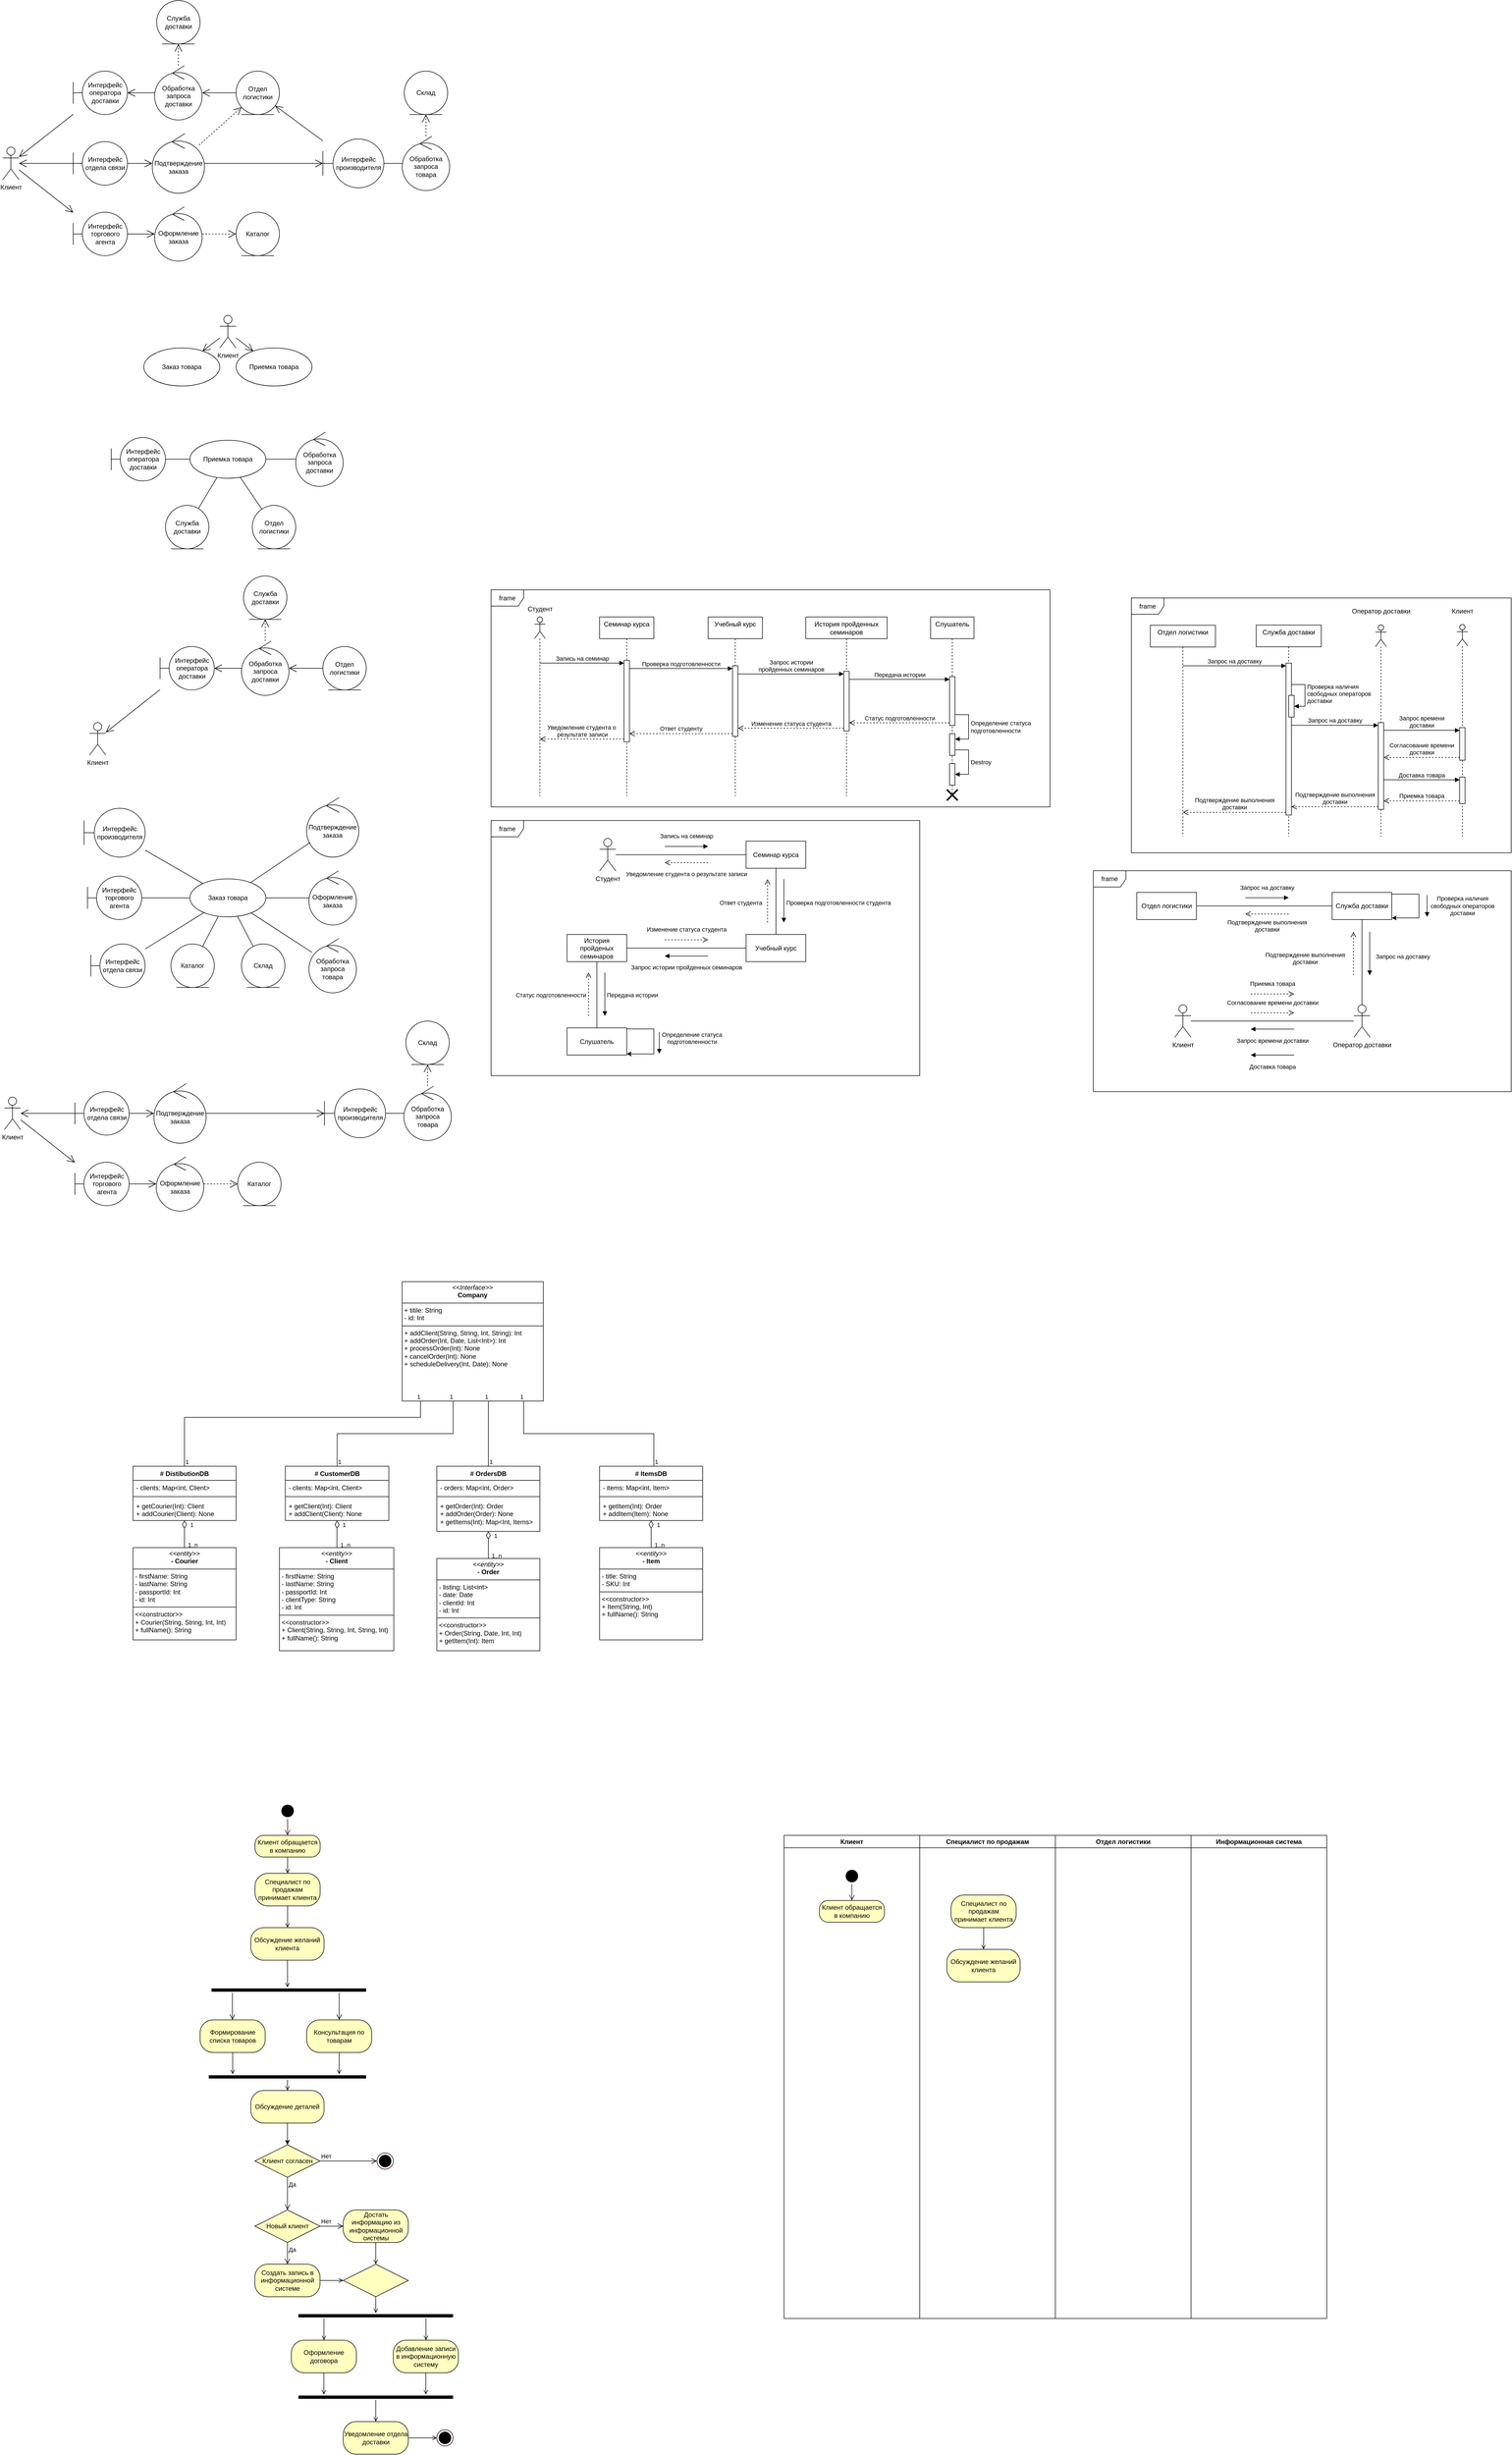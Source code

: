 <mxfile version="24.2.5" type="github">
  <diagram name="Page-1" id="CcjjviD7n0SHSWbUQ4M4">
    <mxGraphModel dx="505" dy="295" grid="1" gridSize="10" guides="1" tooltips="1" connect="1" arrows="1" fold="1" page="1" pageScale="1" pageWidth="850" pageHeight="1100" math="0" shadow="0">
      <root>
        <mxCell id="0" />
        <mxCell id="1" parent="0" />
        <mxCell id="o7Sh_ZkmPcDzMAhBmwNY-1" value="Клиент" style="shape=umlActor;verticalLabelPosition=bottom;verticalAlign=top;html=1;outlineConnect=0;" parent="1" vertex="1">
          <mxGeometry x="10" y="270" width="30" height="60" as="geometry" />
        </mxCell>
        <mxCell id="o7Sh_ZkmPcDzMAhBmwNY-2" value="Интерфейс производителя" style="shape=umlBoundary;whiteSpace=wrap;html=1;" parent="1" vertex="1">
          <mxGeometry x="600" y="255" width="112.5" height="90" as="geometry" />
        </mxCell>
        <mxCell id="o7Sh_ZkmPcDzMAhBmwNY-3" value="Интерфейс торгового агента" style="shape=umlBoundary;whiteSpace=wrap;html=1;" parent="1" vertex="1">
          <mxGeometry x="140" y="390" width="100" height="80" as="geometry" />
        </mxCell>
        <mxCell id="o7Sh_ZkmPcDzMAhBmwNY-4" value="Интерфейс отдела связи" style="shape=umlBoundary;whiteSpace=wrap;html=1;" parent="1" vertex="1">
          <mxGeometry x="140" y="260" width="100" height="80" as="geometry" />
        </mxCell>
        <mxCell id="o7Sh_ZkmPcDzMAhBmwNY-5" value="Интерфейс оператора доставки" style="shape=umlBoundary;whiteSpace=wrap;html=1;" parent="1" vertex="1">
          <mxGeometry x="140" y="130" width="100" height="80" as="geometry" />
        </mxCell>
        <mxCell id="o7Sh_ZkmPcDzMAhBmwNY-6" value="" style="endArrow=open;endFill=1;endSize=12;html=1;rounded=0;" parent="1" source="o7Sh_ZkmPcDzMAhBmwNY-5" target="o7Sh_ZkmPcDzMAhBmwNY-1" edge="1">
          <mxGeometry width="160" relative="1" as="geometry">
            <mxPoint x="300" y="50" as="sourcePoint" />
            <mxPoint x="460" y="50" as="targetPoint" />
          </mxGeometry>
        </mxCell>
        <mxCell id="o7Sh_ZkmPcDzMAhBmwNY-7" value="" style="endArrow=open;endFill=1;endSize=12;html=1;rounded=0;" parent="1" source="o7Sh_ZkmPcDzMAhBmwNY-1" target="o7Sh_ZkmPcDzMAhBmwNY-3" edge="1">
          <mxGeometry width="160" relative="1" as="geometry">
            <mxPoint x="320" y="103" as="sourcePoint" />
            <mxPoint x="420" y="30" as="targetPoint" />
          </mxGeometry>
        </mxCell>
        <mxCell id="o7Sh_ZkmPcDzMAhBmwNY-8" value="" style="endArrow=open;endFill=1;endSize=12;html=1;rounded=0;" parent="1" source="o7Sh_ZkmPcDzMAhBmwNY-4" target="o7Sh_ZkmPcDzMAhBmwNY-1" edge="1">
          <mxGeometry width="160" relative="1" as="geometry">
            <mxPoint x="160" y="236" as="sourcePoint" />
            <mxPoint x="60" y="309" as="targetPoint" />
          </mxGeometry>
        </mxCell>
        <mxCell id="o7Sh_ZkmPcDzMAhBmwNY-9" value="Обработка запроса товара" style="ellipse;shape=umlControl;whiteSpace=wrap;html=1;" parent="1" vertex="1">
          <mxGeometry x="746.25" y="250" width="87.5" height="100" as="geometry" />
        </mxCell>
        <mxCell id="o7Sh_ZkmPcDzMAhBmwNY-13" value="Каталог" style="ellipse;shape=umlEntity;whiteSpace=wrap;html=1;" parent="1" vertex="1">
          <mxGeometry x="440" y="390" width="80" height="80" as="geometry" />
        </mxCell>
        <mxCell id="o7Sh_ZkmPcDzMAhBmwNY-14" value="Склад" style="ellipse;shape=umlEntity;whiteSpace=wrap;html=1;" parent="1" vertex="1">
          <mxGeometry x="750" y="130" width="80" height="80" as="geometry" />
        </mxCell>
        <mxCell id="o7Sh_ZkmPcDzMAhBmwNY-15" value="Отдел логистики" style="ellipse;shape=umlEntity;whiteSpace=wrap;html=1;" parent="1" vertex="1">
          <mxGeometry x="440" y="130" width="80" height="80" as="geometry" />
        </mxCell>
        <mxCell id="o7Sh_ZkmPcDzMAhBmwNY-16" value="Служба доставки" style="ellipse;shape=umlEntity;whiteSpace=wrap;html=1;" parent="1" vertex="1">
          <mxGeometry x="293.75" width="80" height="80" as="geometry" />
        </mxCell>
        <mxCell id="o7Sh_ZkmPcDzMAhBmwNY-18" value="Обработка запроса доставки" style="ellipse;shape=umlControl;whiteSpace=wrap;html=1;" parent="1" vertex="1">
          <mxGeometry x="290" y="120" width="87.5" height="100" as="geometry" />
        </mxCell>
        <mxCell id="o7Sh_ZkmPcDzMAhBmwNY-19" value="Подтверждение заказа" style="ellipse;shape=umlControl;whiteSpace=wrap;html=1;" parent="1" vertex="1">
          <mxGeometry x="285.63" y="245" width="96.25" height="110" as="geometry" />
        </mxCell>
        <mxCell id="o7Sh_ZkmPcDzMAhBmwNY-20" value="Оформление заказа" style="ellipse;shape=umlControl;whiteSpace=wrap;html=1;" parent="1" vertex="1">
          <mxGeometry x="290" y="380" width="87.5" height="100" as="geometry" />
        </mxCell>
        <mxCell id="o7Sh_ZkmPcDzMAhBmwNY-21" value="" style="endArrow=open;endFill=1;endSize=12;html=1;rounded=0;dashed=1;" parent="1" source="o7Sh_ZkmPcDzMAhBmwNY-9" target="o7Sh_ZkmPcDzMAhBmwNY-14" edge="1">
          <mxGeometry width="160" relative="1" as="geometry">
            <mxPoint x="810" y="355" as="sourcePoint" />
            <mxPoint x="710" y="434" as="targetPoint" />
          </mxGeometry>
        </mxCell>
        <mxCell id="o7Sh_ZkmPcDzMAhBmwNY-22" value="" style="endArrow=open;endFill=1;endSize=12;html=1;rounded=0;dashed=1;" parent="1" source="o7Sh_ZkmPcDzMAhBmwNY-18" target="o7Sh_ZkmPcDzMAhBmwNY-16" edge="1">
          <mxGeometry width="160" relative="1" as="geometry">
            <mxPoint x="560" y="39.5" as="sourcePoint" />
            <mxPoint x="610" y="39.5" as="targetPoint" />
          </mxGeometry>
        </mxCell>
        <mxCell id="o7Sh_ZkmPcDzMAhBmwNY-23" value="" style="endArrow=open;endFill=1;endSize=12;html=1;rounded=0;dashed=1;" parent="1" source="o7Sh_ZkmPcDzMAhBmwNY-20" target="o7Sh_ZkmPcDzMAhBmwNY-13" edge="1">
          <mxGeometry width="160" relative="1" as="geometry">
            <mxPoint x="572.5" y="550" as="sourcePoint" />
            <mxPoint x="672.5" y="380" as="targetPoint" />
          </mxGeometry>
        </mxCell>
        <mxCell id="o7Sh_ZkmPcDzMAhBmwNY-24" value="" style="endArrow=open;endFill=1;endSize=12;html=1;rounded=0;dashed=1;" parent="1" source="o7Sh_ZkmPcDzMAhBmwNY-19" target="o7Sh_ZkmPcDzMAhBmwNY-15" edge="1">
          <mxGeometry width="160" relative="1" as="geometry">
            <mxPoint x="430" y="310" as="sourcePoint" />
            <mxPoint x="492" y="310" as="targetPoint" />
          </mxGeometry>
        </mxCell>
        <mxCell id="o7Sh_ZkmPcDzMAhBmwNY-25" value="" style="endArrow=open;endFill=1;endSize=12;html=1;rounded=0;" parent="1" source="o7Sh_ZkmPcDzMAhBmwNY-3" target="o7Sh_ZkmPcDzMAhBmwNY-20" edge="1">
          <mxGeometry width="160" relative="1" as="geometry">
            <mxPoint x="340" y="530" as="sourcePoint" />
            <mxPoint x="240" y="530" as="targetPoint" />
          </mxGeometry>
        </mxCell>
        <mxCell id="o7Sh_ZkmPcDzMAhBmwNY-26" value="" style="endArrow=open;endFill=1;endSize=12;html=1;rounded=0;" parent="1" source="o7Sh_ZkmPcDzMAhBmwNY-4" target="o7Sh_ZkmPcDzMAhBmwNY-19" edge="1">
          <mxGeometry width="160" relative="1" as="geometry">
            <mxPoint x="240" y="355" as="sourcePoint" />
            <mxPoint x="290" y="355" as="targetPoint" />
          </mxGeometry>
        </mxCell>
        <mxCell id="o7Sh_ZkmPcDzMAhBmwNY-27" value="" style="endArrow=open;endFill=1;endSize=12;html=1;rounded=0;" parent="1" source="o7Sh_ZkmPcDzMAhBmwNY-18" target="o7Sh_ZkmPcDzMAhBmwNY-5" edge="1">
          <mxGeometry width="160" relative="1" as="geometry">
            <mxPoint x="167" y="60" as="sourcePoint" />
            <mxPoint x="213" y="60" as="targetPoint" />
          </mxGeometry>
        </mxCell>
        <mxCell id="o7Sh_ZkmPcDzMAhBmwNY-28" value="" style="endArrow=open;endFill=1;endSize=12;html=1;rounded=0;" parent="1" source="o7Sh_ZkmPcDzMAhBmwNY-19" target="o7Sh_ZkmPcDzMAhBmwNY-2" edge="1">
          <mxGeometry width="160" relative="1" as="geometry">
            <mxPoint x="530" y="299.5" as="sourcePoint" />
            <mxPoint x="560" y="300" as="targetPoint" />
          </mxGeometry>
        </mxCell>
        <mxCell id="o7Sh_ZkmPcDzMAhBmwNY-29" value="" style="endArrow=none;endFill=0;endSize=12;html=1;rounded=0;" parent="1" source="o7Sh_ZkmPcDzMAhBmwNY-2" target="o7Sh_ZkmPcDzMAhBmwNY-9" edge="1">
          <mxGeometry width="160" relative="1" as="geometry">
            <mxPoint x="572" y="360" as="sourcePoint" />
            <mxPoint x="750" y="360" as="targetPoint" />
          </mxGeometry>
        </mxCell>
        <mxCell id="o7Sh_ZkmPcDzMAhBmwNY-30" value="" style="endArrow=open;endFill=1;endSize=12;html=1;rounded=0;" parent="1" source="o7Sh_ZkmPcDzMAhBmwNY-2" target="o7Sh_ZkmPcDzMAhBmwNY-15" edge="1">
          <mxGeometry width="160" relative="1" as="geometry">
            <mxPoint x="572.5" y="170" as="sourcePoint" />
            <mxPoint x="626" y="230" as="targetPoint" />
          </mxGeometry>
        </mxCell>
        <mxCell id="o7Sh_ZkmPcDzMAhBmwNY-31" value="" style="endArrow=open;endFill=1;endSize=12;html=1;rounded=0;" parent="1" source="o7Sh_ZkmPcDzMAhBmwNY-15" target="o7Sh_ZkmPcDzMAhBmwNY-18" edge="1">
          <mxGeometry width="160" relative="1" as="geometry">
            <mxPoint x="583" y="180" as="sourcePoint" />
            <mxPoint x="410" y="180" as="targetPoint" />
          </mxGeometry>
        </mxCell>
        <mxCell id="o7Sh_ZkmPcDzMAhBmwNY-34" value="Клиент" style="shape=umlActor;verticalLabelPosition=bottom;verticalAlign=top;html=1;outlineConnect=0;" parent="1" vertex="1">
          <mxGeometry x="410" y="580" width="30" height="60" as="geometry" />
        </mxCell>
        <mxCell id="o7Sh_ZkmPcDzMAhBmwNY-35" value="Приемка товара" style="ellipse;whiteSpace=wrap;html=1;" parent="1" vertex="1">
          <mxGeometry x="440" y="640" width="140" height="70" as="geometry" />
        </mxCell>
        <mxCell id="o7Sh_ZkmPcDzMAhBmwNY-36" value="Заказ товара" style="ellipse;whiteSpace=wrap;html=1;" parent="1" vertex="1">
          <mxGeometry x="270" y="640" width="140" height="70" as="geometry" />
        </mxCell>
        <mxCell id="o7Sh_ZkmPcDzMAhBmwNY-37" value="" style="endArrow=open;endFill=1;endSize=12;html=1;rounded=0;" parent="1" source="o7Sh_ZkmPcDzMAhBmwNY-34" target="o7Sh_ZkmPcDzMAhBmwNY-35" edge="1">
          <mxGeometry width="160" relative="1" as="geometry">
            <mxPoint x="390" y="650" as="sourcePoint" />
            <mxPoint x="665" y="679" as="targetPoint" />
          </mxGeometry>
        </mxCell>
        <mxCell id="o7Sh_ZkmPcDzMAhBmwNY-38" value="" style="endArrow=open;endFill=1;endSize=12;html=1;rounded=0;" parent="1" source="o7Sh_ZkmPcDzMAhBmwNY-34" target="o7Sh_ZkmPcDzMAhBmwNY-36" edge="1">
          <mxGeometry width="160" relative="1" as="geometry">
            <mxPoint x="390" y="630" as="sourcePoint" />
            <mxPoint x="482" y="584" as="targetPoint" />
          </mxGeometry>
        </mxCell>
        <mxCell id="o7Sh_ZkmPcDzMAhBmwNY-39" value="Заказ товара" style="ellipse;whiteSpace=wrap;html=1;" parent="1" vertex="1">
          <mxGeometry x="355" y="1618" width="140" height="70" as="geometry" />
        </mxCell>
        <mxCell id="o7Sh_ZkmPcDzMAhBmwNY-40" value="Приемка товара" style="ellipse;whiteSpace=wrap;html=1;" parent="1" vertex="1">
          <mxGeometry x="355" y="810" width="140" height="70" as="geometry" />
        </mxCell>
        <mxCell id="o7Sh_ZkmPcDzMAhBmwNY-41" value="Интерфейс оператора доставки" style="shape=umlBoundary;whiteSpace=wrap;html=1;" parent="1" vertex="1">
          <mxGeometry x="210" y="805" width="100" height="80" as="geometry" />
        </mxCell>
        <mxCell id="o7Sh_ZkmPcDzMAhBmwNY-42" value="Отдел логистики" style="ellipse;shape=umlEntity;whiteSpace=wrap;html=1;" parent="1" vertex="1">
          <mxGeometry x="470" y="930" width="80" height="80" as="geometry" />
        </mxCell>
        <mxCell id="o7Sh_ZkmPcDzMAhBmwNY-43" value="Служба доставки" style="ellipse;shape=umlEntity;whiteSpace=wrap;html=1;" parent="1" vertex="1">
          <mxGeometry x="310" y="930" width="80" height="80" as="geometry" />
        </mxCell>
        <mxCell id="o7Sh_ZkmPcDzMAhBmwNY-44" value="Обработка запроса доставки" style="ellipse;shape=umlControl;whiteSpace=wrap;html=1;" parent="1" vertex="1">
          <mxGeometry x="550" y="795" width="87.5" height="100" as="geometry" />
        </mxCell>
        <mxCell id="o7Sh_ZkmPcDzMAhBmwNY-45" value="" style="endArrow=none;endFill=0;endSize=12;html=1;rounded=0;" parent="1" source="o7Sh_ZkmPcDzMAhBmwNY-44" target="o7Sh_ZkmPcDzMAhBmwNY-40" edge="1">
          <mxGeometry width="160" relative="1" as="geometry">
            <mxPoint x="630" y="1060" as="sourcePoint" />
            <mxPoint x="776" y="800" as="targetPoint" />
          </mxGeometry>
        </mxCell>
        <mxCell id="o7Sh_ZkmPcDzMAhBmwNY-46" value="" style="endArrow=none;endFill=0;endSize=12;html=1;rounded=0;" parent="1" source="o7Sh_ZkmPcDzMAhBmwNY-41" target="o7Sh_ZkmPcDzMAhBmwNY-40" edge="1">
          <mxGeometry width="160" relative="1" as="geometry">
            <mxPoint x="560" y="855" as="sourcePoint" />
            <mxPoint x="505" y="855" as="targetPoint" />
            <Array as="points" />
          </mxGeometry>
        </mxCell>
        <mxCell id="o7Sh_ZkmPcDzMAhBmwNY-48" value="" style="endArrow=none;endFill=0;endSize=12;html=1;rounded=0;" parent="1" source="o7Sh_ZkmPcDzMAhBmwNY-40" target="o7Sh_ZkmPcDzMAhBmwNY-42" edge="1">
          <mxGeometry width="160" relative="1" as="geometry">
            <mxPoint x="665" y="969.5" as="sourcePoint" />
            <mxPoint x="610" y="969.5" as="targetPoint" />
          </mxGeometry>
        </mxCell>
        <mxCell id="o7Sh_ZkmPcDzMAhBmwNY-49" value="" style="endArrow=none;endFill=0;endSize=12;html=1;rounded=0;" parent="1" source="o7Sh_ZkmPcDzMAhBmwNY-40" target="o7Sh_ZkmPcDzMAhBmwNY-43" edge="1">
          <mxGeometry width="160" relative="1" as="geometry">
            <mxPoint x="400" y="910" as="sourcePoint" />
            <mxPoint x="440" y="969" as="targetPoint" />
          </mxGeometry>
        </mxCell>
        <mxCell id="o7Sh_ZkmPcDzMAhBmwNY-50" value="Интерфейс производителя" style="shape=umlBoundary;whiteSpace=wrap;html=1;" parent="1" vertex="1">
          <mxGeometry x="160" y="1488" width="112.5" height="90" as="geometry" />
        </mxCell>
        <mxCell id="o7Sh_ZkmPcDzMAhBmwNY-51" value="Интерфейс торгового агента" style="shape=umlBoundary;whiteSpace=wrap;html=1;" parent="1" vertex="1">
          <mxGeometry x="166.25" y="1613" width="100" height="80" as="geometry" />
        </mxCell>
        <mxCell id="o7Sh_ZkmPcDzMAhBmwNY-52" value="Интерфейс отдела связи" style="shape=umlBoundary;whiteSpace=wrap;html=1;" parent="1" vertex="1">
          <mxGeometry x="172.5" y="1738" width="100" height="80" as="geometry" />
        </mxCell>
        <mxCell id="o7Sh_ZkmPcDzMAhBmwNY-53" value="Обработка запроса товара" style="ellipse;shape=umlControl;whiteSpace=wrap;html=1;" parent="1" vertex="1">
          <mxGeometry x="574.38" y="1728" width="87.5" height="100" as="geometry" />
        </mxCell>
        <mxCell id="o7Sh_ZkmPcDzMAhBmwNY-54" value="Каталог" style="ellipse;shape=umlEntity;whiteSpace=wrap;html=1;" parent="1" vertex="1">
          <mxGeometry x="320" y="1738" width="80" height="80" as="geometry" />
        </mxCell>
        <mxCell id="o7Sh_ZkmPcDzMAhBmwNY-55" value="Склад" style="ellipse;shape=umlEntity;whiteSpace=wrap;html=1;" parent="1" vertex="1">
          <mxGeometry x="450" y="1738" width="80" height="80" as="geometry" />
        </mxCell>
        <mxCell id="o7Sh_ZkmPcDzMAhBmwNY-56" value="Подтверждение заказа" style="ellipse;shape=umlControl;whiteSpace=wrap;html=1;" parent="1" vertex="1">
          <mxGeometry x="570.01" y="1468" width="96.25" height="110" as="geometry" />
        </mxCell>
        <mxCell id="o7Sh_ZkmPcDzMAhBmwNY-57" value="Оформление заказа" style="ellipse;shape=umlControl;whiteSpace=wrap;html=1;" parent="1" vertex="1">
          <mxGeometry x="574.38" y="1603" width="87.5" height="100" as="geometry" />
        </mxCell>
        <mxCell id="o7Sh_ZkmPcDzMAhBmwNY-58" value="" style="endArrow=none;endFill=0;endSize=12;html=1;rounded=0;" parent="1" source="o7Sh_ZkmPcDzMAhBmwNY-50" target="o7Sh_ZkmPcDzMAhBmwNY-39" edge="1">
          <mxGeometry width="160" relative="1" as="geometry">
            <mxPoint x="450" y="1448" as="sourcePoint" />
            <mxPoint x="416" y="1505" as="targetPoint" />
          </mxGeometry>
        </mxCell>
        <mxCell id="o7Sh_ZkmPcDzMAhBmwNY-59" value="" style="endArrow=none;endFill=0;endSize=12;html=1;rounded=0;" parent="1" source="o7Sh_ZkmPcDzMAhBmwNY-51" target="o7Sh_ZkmPcDzMAhBmwNY-39" edge="1">
          <mxGeometry width="160" relative="1" as="geometry">
            <mxPoint x="260" y="1648" as="sourcePoint" />
            <mxPoint x="366" y="1710" as="targetPoint" />
          </mxGeometry>
        </mxCell>
        <mxCell id="o7Sh_ZkmPcDzMAhBmwNY-60" value="" style="endArrow=none;endFill=0;endSize=12;html=1;rounded=0;" parent="1" source="o7Sh_ZkmPcDzMAhBmwNY-52" target="o7Sh_ZkmPcDzMAhBmwNY-39" edge="1">
          <mxGeometry width="160" relative="1" as="geometry">
            <mxPoint x="284.75" y="1688" as="sourcePoint" />
            <mxPoint x="373.75" y="1688" as="targetPoint" />
          </mxGeometry>
        </mxCell>
        <mxCell id="o7Sh_ZkmPcDzMAhBmwNY-61" value="" style="endArrow=none;endFill=0;endSize=12;html=1;rounded=0;" parent="1" source="o7Sh_ZkmPcDzMAhBmwNY-54" target="o7Sh_ZkmPcDzMAhBmwNY-39" edge="1">
          <mxGeometry width="160" relative="1" as="geometry">
            <mxPoint x="283" y="1757" as="sourcePoint" />
            <mxPoint x="391" y="1690" as="targetPoint" />
          </mxGeometry>
        </mxCell>
        <mxCell id="o7Sh_ZkmPcDzMAhBmwNY-62" value="" style="endArrow=none;endFill=0;endSize=12;html=1;rounded=0;" parent="1" source="o7Sh_ZkmPcDzMAhBmwNY-55" target="o7Sh_ZkmPcDzMAhBmwNY-39" edge="1">
          <mxGeometry width="160" relative="1" as="geometry">
            <mxPoint x="388" y="1752" as="sourcePoint" />
            <mxPoint x="417" y="1697" as="targetPoint" />
          </mxGeometry>
        </mxCell>
        <mxCell id="o7Sh_ZkmPcDzMAhBmwNY-63" value="" style="endArrow=none;endFill=0;endSize=12;html=1;rounded=0;" parent="1" source="o7Sh_ZkmPcDzMAhBmwNY-53" target="o7Sh_ZkmPcDzMAhBmwNY-39" edge="1">
          <mxGeometry width="160" relative="1" as="geometry">
            <mxPoint x="549" y="1723" as="sourcePoint" />
            <mxPoint x="520" y="1668" as="targetPoint" />
          </mxGeometry>
        </mxCell>
        <mxCell id="o7Sh_ZkmPcDzMAhBmwNY-64" value="" style="endArrow=none;endFill=0;endSize=12;html=1;rounded=0;" parent="1" source="o7Sh_ZkmPcDzMAhBmwNY-57" target="o7Sh_ZkmPcDzMAhBmwNY-39" edge="1">
          <mxGeometry width="160" relative="1" as="geometry">
            <mxPoint x="562" y="1630" as="sourcePoint" />
            <mxPoint x="450" y="1558" as="targetPoint" />
          </mxGeometry>
        </mxCell>
        <mxCell id="o7Sh_ZkmPcDzMAhBmwNY-65" value="" style="endArrow=none;endFill=0;endSize=12;html=1;rounded=0;" parent="1" source="o7Sh_ZkmPcDzMAhBmwNY-56" target="o7Sh_ZkmPcDzMAhBmwNY-39" edge="1">
          <mxGeometry width="160" relative="1" as="geometry">
            <mxPoint x="690" y="1598" as="sourcePoint" />
            <mxPoint x="521" y="1568" as="targetPoint" />
          </mxGeometry>
        </mxCell>
        <mxCell id="o7Sh_ZkmPcDzMAhBmwNY-66" value="Клиент" style="shape=umlActor;verticalLabelPosition=bottom;verticalAlign=top;html=1;outlineConnect=0;" parent="1" vertex="1">
          <mxGeometry x="170" y="1330" width="30" height="60" as="geometry" />
        </mxCell>
        <mxCell id="o7Sh_ZkmPcDzMAhBmwNY-67" value="Интерфейс оператора доставки" style="shape=umlBoundary;whiteSpace=wrap;html=1;" parent="1" vertex="1">
          <mxGeometry x="300" y="1190" width="100" height="80" as="geometry" />
        </mxCell>
        <mxCell id="o7Sh_ZkmPcDzMAhBmwNY-68" value="" style="endArrow=open;endFill=1;endSize=12;html=1;rounded=0;" parent="1" source="o7Sh_ZkmPcDzMAhBmwNY-67" target="o7Sh_ZkmPcDzMAhBmwNY-66" edge="1">
          <mxGeometry width="160" relative="1" as="geometry">
            <mxPoint x="460" y="1110" as="sourcePoint" />
            <mxPoint x="620" y="1110" as="targetPoint" />
          </mxGeometry>
        </mxCell>
        <mxCell id="o7Sh_ZkmPcDzMAhBmwNY-69" value="Отдел логистики" style="ellipse;shape=umlEntity;whiteSpace=wrap;html=1;" parent="1" vertex="1">
          <mxGeometry x="600" y="1190" width="80" height="80" as="geometry" />
        </mxCell>
        <mxCell id="o7Sh_ZkmPcDzMAhBmwNY-70" value="Служба доставки" style="ellipse;shape=umlEntity;whiteSpace=wrap;html=1;" parent="1" vertex="1">
          <mxGeometry x="453.75" y="1060" width="80" height="80" as="geometry" />
        </mxCell>
        <mxCell id="o7Sh_ZkmPcDzMAhBmwNY-71" value="Обработка запроса доставки" style="ellipse;shape=umlControl;whiteSpace=wrap;html=1;" parent="1" vertex="1">
          <mxGeometry x="450" y="1180" width="87.5" height="100" as="geometry" />
        </mxCell>
        <mxCell id="o7Sh_ZkmPcDzMAhBmwNY-72" value="" style="endArrow=open;endFill=1;endSize=12;html=1;rounded=0;dashed=1;" parent="1" source="o7Sh_ZkmPcDzMAhBmwNY-71" target="o7Sh_ZkmPcDzMAhBmwNY-70" edge="1">
          <mxGeometry width="160" relative="1" as="geometry">
            <mxPoint x="720" y="1099.5" as="sourcePoint" />
            <mxPoint x="770" y="1099.5" as="targetPoint" />
          </mxGeometry>
        </mxCell>
        <mxCell id="o7Sh_ZkmPcDzMAhBmwNY-73" value="" style="endArrow=open;endFill=1;endSize=12;html=1;rounded=0;" parent="1" source="o7Sh_ZkmPcDzMAhBmwNY-71" target="o7Sh_ZkmPcDzMAhBmwNY-67" edge="1">
          <mxGeometry width="160" relative="1" as="geometry">
            <mxPoint x="327" y="1120" as="sourcePoint" />
            <mxPoint x="373" y="1120" as="targetPoint" />
          </mxGeometry>
        </mxCell>
        <mxCell id="o7Sh_ZkmPcDzMAhBmwNY-74" value="" style="endArrow=open;endFill=1;endSize=12;html=1;rounded=0;" parent="1" source="o7Sh_ZkmPcDzMAhBmwNY-69" target="o7Sh_ZkmPcDzMAhBmwNY-71" edge="1">
          <mxGeometry width="160" relative="1" as="geometry">
            <mxPoint x="743" y="1240" as="sourcePoint" />
            <mxPoint x="570" y="1240" as="targetPoint" />
          </mxGeometry>
        </mxCell>
        <mxCell id="o7Sh_ZkmPcDzMAhBmwNY-76" value="Клиент" style="shape=umlActor;verticalLabelPosition=bottom;verticalAlign=top;html=1;outlineConnect=0;" parent="1" vertex="1">
          <mxGeometry x="13" y="2020" width="30" height="60" as="geometry" />
        </mxCell>
        <mxCell id="o7Sh_ZkmPcDzMAhBmwNY-77" value="Интерфейс производителя" style="shape=umlBoundary;whiteSpace=wrap;html=1;" parent="1" vertex="1">
          <mxGeometry x="603" y="2005" width="112.5" height="90" as="geometry" />
        </mxCell>
        <mxCell id="o7Sh_ZkmPcDzMAhBmwNY-78" value="Интерфейс торгового агента" style="shape=umlBoundary;whiteSpace=wrap;html=1;" parent="1" vertex="1">
          <mxGeometry x="143" y="2140" width="100" height="80" as="geometry" />
        </mxCell>
        <mxCell id="o7Sh_ZkmPcDzMAhBmwNY-79" value="Интерфейс отдела связи" style="shape=umlBoundary;whiteSpace=wrap;html=1;" parent="1" vertex="1">
          <mxGeometry x="143" y="2010" width="100" height="80" as="geometry" />
        </mxCell>
        <mxCell id="o7Sh_ZkmPcDzMAhBmwNY-80" value="" style="endArrow=open;endFill=1;endSize=12;html=1;rounded=0;" parent="1" source="o7Sh_ZkmPcDzMAhBmwNY-76" target="o7Sh_ZkmPcDzMAhBmwNY-78" edge="1">
          <mxGeometry width="160" relative="1" as="geometry">
            <mxPoint x="323" y="1853" as="sourcePoint" />
            <mxPoint x="423" y="1780" as="targetPoint" />
          </mxGeometry>
        </mxCell>
        <mxCell id="o7Sh_ZkmPcDzMAhBmwNY-81" value="" style="endArrow=open;endFill=1;endSize=12;html=1;rounded=0;" parent="1" source="o7Sh_ZkmPcDzMAhBmwNY-79" target="o7Sh_ZkmPcDzMAhBmwNY-76" edge="1">
          <mxGeometry width="160" relative="1" as="geometry">
            <mxPoint x="163" y="1986" as="sourcePoint" />
            <mxPoint x="63" y="2059" as="targetPoint" />
          </mxGeometry>
        </mxCell>
        <mxCell id="o7Sh_ZkmPcDzMAhBmwNY-82" value="Обработка запроса товара" style="ellipse;shape=umlControl;whiteSpace=wrap;html=1;" parent="1" vertex="1">
          <mxGeometry x="749.25" y="2000" width="87.5" height="100" as="geometry" />
        </mxCell>
        <mxCell id="o7Sh_ZkmPcDzMAhBmwNY-83" value="Каталог" style="ellipse;shape=umlEntity;whiteSpace=wrap;html=1;" parent="1" vertex="1">
          <mxGeometry x="443" y="2140" width="80" height="80" as="geometry" />
        </mxCell>
        <mxCell id="o7Sh_ZkmPcDzMAhBmwNY-84" value="Склад" style="ellipse;shape=umlEntity;whiteSpace=wrap;html=1;" parent="1" vertex="1">
          <mxGeometry x="753" y="1880" width="80" height="80" as="geometry" />
        </mxCell>
        <mxCell id="o7Sh_ZkmPcDzMAhBmwNY-85" value="Подтверждение заказа" style="ellipse;shape=umlControl;whiteSpace=wrap;html=1;" parent="1" vertex="1">
          <mxGeometry x="288.63" y="1995" width="96.25" height="110" as="geometry" />
        </mxCell>
        <mxCell id="o7Sh_ZkmPcDzMAhBmwNY-86" value="Оформление заказа" style="ellipse;shape=umlControl;whiteSpace=wrap;html=1;" parent="1" vertex="1">
          <mxGeometry x="293" y="2130" width="87.5" height="100" as="geometry" />
        </mxCell>
        <mxCell id="o7Sh_ZkmPcDzMAhBmwNY-87" value="" style="endArrow=open;endFill=1;endSize=12;html=1;rounded=0;dashed=1;" parent="1" source="o7Sh_ZkmPcDzMAhBmwNY-82" target="o7Sh_ZkmPcDzMAhBmwNY-84" edge="1">
          <mxGeometry width="160" relative="1" as="geometry">
            <mxPoint x="813" y="2105" as="sourcePoint" />
            <mxPoint x="713" y="2184" as="targetPoint" />
          </mxGeometry>
        </mxCell>
        <mxCell id="o7Sh_ZkmPcDzMAhBmwNY-88" value="" style="endArrow=open;endFill=1;endSize=12;html=1;rounded=0;dashed=1;" parent="1" source="o7Sh_ZkmPcDzMAhBmwNY-86" target="o7Sh_ZkmPcDzMAhBmwNY-83" edge="1">
          <mxGeometry width="160" relative="1" as="geometry">
            <mxPoint x="575.5" y="2300" as="sourcePoint" />
            <mxPoint x="675.5" y="2130" as="targetPoint" />
          </mxGeometry>
        </mxCell>
        <mxCell id="o7Sh_ZkmPcDzMAhBmwNY-89" value="" style="endArrow=open;endFill=1;endSize=12;html=1;rounded=0;" parent="1" source="o7Sh_ZkmPcDzMAhBmwNY-78" target="o7Sh_ZkmPcDzMAhBmwNY-86" edge="1">
          <mxGeometry width="160" relative="1" as="geometry">
            <mxPoint x="343" y="2280" as="sourcePoint" />
            <mxPoint x="243" y="2280" as="targetPoint" />
          </mxGeometry>
        </mxCell>
        <mxCell id="o7Sh_ZkmPcDzMAhBmwNY-90" value="" style="endArrow=open;endFill=1;endSize=12;html=1;rounded=0;" parent="1" source="o7Sh_ZkmPcDzMAhBmwNY-79" target="o7Sh_ZkmPcDzMAhBmwNY-85" edge="1">
          <mxGeometry width="160" relative="1" as="geometry">
            <mxPoint x="243" y="2105" as="sourcePoint" />
            <mxPoint x="293" y="2105" as="targetPoint" />
          </mxGeometry>
        </mxCell>
        <mxCell id="o7Sh_ZkmPcDzMAhBmwNY-91" value="" style="endArrow=open;endFill=1;endSize=12;html=1;rounded=0;" parent="1" source="o7Sh_ZkmPcDzMAhBmwNY-85" target="o7Sh_ZkmPcDzMAhBmwNY-77" edge="1">
          <mxGeometry width="160" relative="1" as="geometry">
            <mxPoint x="533" y="2049.5" as="sourcePoint" />
            <mxPoint x="563" y="2050" as="targetPoint" />
          </mxGeometry>
        </mxCell>
        <mxCell id="o7Sh_ZkmPcDzMAhBmwNY-92" value="" style="endArrow=none;endFill=0;endSize=12;html=1;rounded=0;" parent="1" source="o7Sh_ZkmPcDzMAhBmwNY-77" target="o7Sh_ZkmPcDzMAhBmwNY-82" edge="1">
          <mxGeometry width="160" relative="1" as="geometry">
            <mxPoint x="575" y="2110" as="sourcePoint" />
            <mxPoint x="753" y="2110" as="targetPoint" />
          </mxGeometry>
        </mxCell>
        <mxCell id="dkUESHu5_6093E1BnwJH-1" value="" style="shape=umlLifeline;perimeter=lifelinePerimeter;whiteSpace=wrap;html=1;container=1;dropTarget=0;collapsible=0;recursiveResize=0;outlineConnect=0;portConstraint=eastwest;newEdgeStyle={&quot;curved&quot;:0,&quot;rounded&quot;:0};participant=umlActor;" parent="1" vertex="1">
          <mxGeometry x="990" y="1135.5" width="20" height="330" as="geometry" />
        </mxCell>
        <mxCell id="dkUESHu5_6093E1BnwJH-3" value="&#xa;&lt;span style=&quot;color: rgb(0, 0, 0); font-family: Helvetica; font-size: 12px; font-style: normal; font-variant-ligatures: normal; font-variant-caps: normal; font-weight: 400; letter-spacing: normal; orphans: 2; text-align: center; text-indent: 0px; text-transform: none; widows: 2; word-spacing: 0px; -webkit-text-stroke-width: 0px; white-space: nowrap; background-color: rgb(251, 251, 251); text-decoration-thickness: initial; text-decoration-style: initial; text-decoration-color: initial; display: inline !important; float: none;&quot;&gt;Слушатель&lt;/span&gt;&#xa;&#xa;" style="shape=umlLifeline;perimeter=lifelinePerimeter;whiteSpace=wrap;html=1;container=1;dropTarget=0;collapsible=0;recursiveResize=0;outlineConnect=0;portConstraint=eastwest;newEdgeStyle={&quot;curved&quot;:0,&quot;rounded&quot;:0};" parent="1" vertex="1">
          <mxGeometry x="1720" y="1135.5" width="80" height="330" as="geometry" />
        </mxCell>
        <mxCell id="dkUESHu5_6093E1BnwJH-29" value="" style="html=1;points=[[0,0,0,0,5],[0,1,0,0,-5],[1,0,0,0,5],[1,1,0,0,-5]];perimeter=orthogonalPerimeter;outlineConnect=0;targetShapes=umlLifeline;portConstraint=eastwest;newEdgeStyle={&quot;curved&quot;:0,&quot;rounded&quot;:0};" parent="dkUESHu5_6093E1BnwJH-3" vertex="1">
          <mxGeometry x="35" y="215" width="10" height="40" as="geometry" />
        </mxCell>
        <mxCell id="dkUESHu5_6093E1BnwJH-30" value="Определение статуса&lt;br&gt;подготовленности" style="html=1;align=left;spacingLeft=2;endArrow=block;rounded=0;edgeStyle=orthogonalEdgeStyle;curved=0;rounded=0;" parent="dkUESHu5_6093E1BnwJH-3" source="dkUESHu5_6093E1BnwJH-26" target="dkUESHu5_6093E1BnwJH-29" edge="1">
          <mxGeometry relative="1" as="geometry">
            <mxPoint x="20" y="168.5" as="sourcePoint" />
            <Array as="points">
              <mxPoint x="70" y="180" />
              <mxPoint x="70" y="225" />
            </Array>
          </mxGeometry>
        </mxCell>
        <mxCell id="dkUESHu5_6093E1BnwJH-37" value="" style="html=1;points=[[0,0,0,0,5],[0,1,0,0,-5],[1,0,0,0,5],[1,1,0,0,-5]];perimeter=orthogonalPerimeter;outlineConnect=0;targetShapes=umlLifeline;portConstraint=eastwest;newEdgeStyle={&quot;curved&quot;:0,&quot;rounded&quot;:0};" parent="dkUESHu5_6093E1BnwJH-3" vertex="1">
          <mxGeometry x="35" y="270" width="10" height="40" as="geometry" />
        </mxCell>
        <mxCell id="dkUESHu5_6093E1BnwJH-38" value="Destroy" style="html=1;align=left;spacingLeft=2;endArrow=block;rounded=0;edgeStyle=orthogonalEdgeStyle;curved=0;rounded=0;" parent="dkUESHu5_6093E1BnwJH-3" source="dkUESHu5_6093E1BnwJH-29" target="dkUESHu5_6093E1BnwJH-37" edge="1">
          <mxGeometry relative="1" as="geometry">
            <mxPoint x="25" y="230" as="sourcePoint" />
            <Array as="points">
              <mxPoint x="70" y="245" />
              <mxPoint x="70" y="290" />
            </Array>
          </mxGeometry>
        </mxCell>
        <mxCell id="dkUESHu5_6093E1BnwJH-26" value="" style="html=1;points=[[0,0,0,0,5],[0,1,0,0,-5],[1,0,0,0,5],[1,1,0,0,-5]];perimeter=orthogonalPerimeter;outlineConnect=0;targetShapes=umlLifeline;portConstraint=eastwest;newEdgeStyle={&quot;curved&quot;:0,&quot;rounded&quot;:0};" parent="dkUESHu5_6093E1BnwJH-3" vertex="1">
          <mxGeometry x="35" y="110" width="10" height="90" as="geometry" />
        </mxCell>
        <mxCell id="dkUESHu5_6093E1BnwJH-4" value="&#xa;&lt;span style=&quot;color: rgb(0, 0, 0); font-family: Helvetica; font-size: 12px; font-style: normal; font-variant-ligatures: normal; font-variant-caps: normal; font-weight: 400; letter-spacing: normal; orphans: 2; text-align: center; text-indent: 0px; text-transform: none; widows: 2; word-spacing: 0px; -webkit-text-stroke-width: 0px; white-space: nowrap; background-color: rgb(251, 251, 251); text-decoration-thickness: initial; text-decoration-style: initial; text-decoration-color: initial; display: inline !important; float: none;&quot;&gt;Учебный курс&lt;/span&gt;&#xa;&#xa;" style="shape=umlLifeline;perimeter=lifelinePerimeter;whiteSpace=wrap;html=1;container=1;dropTarget=0;collapsible=0;recursiveResize=0;outlineConnect=0;portConstraint=eastwest;newEdgeStyle={&quot;curved&quot;:0,&quot;rounded&quot;:0};" parent="1" vertex="1">
          <mxGeometry x="1310" y="1135.5" width="100" height="330" as="geometry" />
        </mxCell>
        <mxCell id="dkUESHu5_6093E1BnwJH-20" value="" style="html=1;points=[[0,0,0,0,5],[0,1,0,0,-5],[1,0,0,0,5],[1,1,0,0,-5]];perimeter=orthogonalPerimeter;outlineConnect=0;targetShapes=umlLifeline;portConstraint=eastwest;newEdgeStyle={&quot;curved&quot;:0,&quot;rounded&quot;:0};" parent="dkUESHu5_6093E1BnwJH-4" vertex="1">
          <mxGeometry x="45" y="90" width="10" height="130" as="geometry" />
        </mxCell>
        <mxCell id="dkUESHu5_6093E1BnwJH-7" value="&#xa;&lt;span style=&quot;color: rgb(0, 0, 0); font-family: Helvetica; font-size: 12px; font-style: normal; font-variant-ligatures: normal; font-variant-caps: normal; font-weight: 400; letter-spacing: normal; orphans: 2; text-align: center; text-indent: 0px; text-transform: none; widows: 2; word-spacing: 0px; -webkit-text-stroke-width: 0px; white-space: nowrap; background-color: rgb(251, 251, 251); text-decoration-thickness: initial; text-decoration-style: initial; text-decoration-color: initial; display: inline !important; float: none;&quot;&gt;Семинар курса&lt;/span&gt;&#xa;&#xa;" style="shape=umlLifeline;perimeter=lifelinePerimeter;whiteSpace=wrap;html=1;container=1;dropTarget=0;collapsible=0;recursiveResize=0;outlineConnect=0;portConstraint=eastwest;newEdgeStyle={&quot;curved&quot;:0,&quot;rounded&quot;:0};" parent="1" vertex="1">
          <mxGeometry x="1110" y="1135.5" width="100" height="330" as="geometry" />
        </mxCell>
        <mxCell id="dkUESHu5_6093E1BnwJH-17" value="" style="html=1;points=[[0,0,0,0,5],[0,1,0,0,-5],[1,0,0,0,5],[1,1,0,0,-5]];perimeter=orthogonalPerimeter;outlineConnect=0;targetShapes=umlLifeline;portConstraint=eastwest;newEdgeStyle={&quot;curved&quot;:0,&quot;rounded&quot;:0};" parent="dkUESHu5_6093E1BnwJH-7" vertex="1">
          <mxGeometry x="45" y="80" width="10" height="150" as="geometry" />
        </mxCell>
        <mxCell id="dkUESHu5_6093E1BnwJH-9" value="&lt;br&gt;&lt;span style=&quot;color: rgb(0, 0, 0); font-family: Helvetica; font-size: 12px; font-style: normal; font-variant-ligatures: normal; font-variant-caps: normal; font-weight: 400; letter-spacing: normal; orphans: 2; text-align: center; text-indent: 0px; text-transform: none; widows: 2; word-spacing: 0px; -webkit-text-stroke-width: 0px; white-space: nowrap; background-color: rgb(251, 251, 251); text-decoration-thickness: initial; text-decoration-style: initial; text-decoration-color: initial; display: inline !important; float: none;&quot;&gt;История пройденных&lt;/span&gt;&lt;div&gt;&lt;span style=&quot;color: rgb(0, 0, 0); font-family: Helvetica; font-size: 12px; font-style: normal; font-variant-ligatures: normal; font-variant-caps: normal; font-weight: 400; letter-spacing: normal; orphans: 2; text-align: center; text-indent: 0px; text-transform: none; widows: 2; word-spacing: 0px; -webkit-text-stroke-width: 0px; white-space: nowrap; background-color: rgb(251, 251, 251); text-decoration-thickness: initial; text-decoration-style: initial; text-decoration-color: initial; display: inline !important; float: none;&quot;&gt;семинаров&lt;/span&gt;&lt;br&gt;&lt;br&gt;&lt;/div&gt;" style="shape=umlLifeline;perimeter=lifelinePerimeter;whiteSpace=wrap;html=1;container=1;dropTarget=0;collapsible=0;recursiveResize=0;outlineConnect=0;portConstraint=eastwest;newEdgeStyle={&quot;curved&quot;:0,&quot;rounded&quot;:0};" parent="1" vertex="1">
          <mxGeometry x="1490" y="1135.5" width="150" height="330" as="geometry" />
        </mxCell>
        <mxCell id="dkUESHu5_6093E1BnwJH-23" value="" style="html=1;points=[[0,0,0,0,5],[0,1,0,0,-5],[1,0,0,0,5],[1,1,0,0,-5]];perimeter=orthogonalPerimeter;outlineConnect=0;targetShapes=umlLifeline;portConstraint=eastwest;newEdgeStyle={&quot;curved&quot;:0,&quot;rounded&quot;:0};" parent="dkUESHu5_6093E1BnwJH-9" vertex="1">
          <mxGeometry x="70" y="100" width="10" height="110" as="geometry" />
        </mxCell>
        <mxCell id="dkUESHu5_6093E1BnwJH-13" value="frame" style="shape=umlFrame;whiteSpace=wrap;html=1;pointerEvents=0;" parent="1" vertex="1">
          <mxGeometry x="910" y="1085.5" width="1030" height="400" as="geometry" />
        </mxCell>
        <mxCell id="dkUESHu5_6093E1BnwJH-18" value="Запись на семинар" style="html=1;verticalAlign=bottom;endArrow=block;curved=0;rounded=0;entryX=0;entryY=0;entryDx=0;entryDy=5;" parent="1" source="dkUESHu5_6093E1BnwJH-1" target="dkUESHu5_6093E1BnwJH-17" edge="1">
          <mxGeometry x="-0.002" relative="1" as="geometry">
            <mxPoint x="1040" y="1320.5" as="sourcePoint" />
            <mxPoint as="offset" />
          </mxGeometry>
        </mxCell>
        <mxCell id="dkUESHu5_6093E1BnwJH-19" value="Уведомление студента о&amp;nbsp;&lt;br&gt;результате записи" style="html=1;verticalAlign=bottom;endArrow=open;dashed=1;endSize=8;curved=0;rounded=0;exitX=0;exitY=1;exitDx=0;exitDy=-5;" parent="1" source="dkUESHu5_6093E1BnwJH-17" target="dkUESHu5_6093E1BnwJH-1" edge="1">
          <mxGeometry relative="1" as="geometry">
            <mxPoint x="1040" y="1390.5" as="targetPoint" />
          </mxGeometry>
        </mxCell>
        <mxCell id="dkUESHu5_6093E1BnwJH-21" value="Проверка подготовленности" style="html=1;verticalAlign=bottom;endArrow=block;curved=0;rounded=0;entryX=0;entryY=0;entryDx=0;entryDy=5;" parent="1" source="dkUESHu5_6093E1BnwJH-17" target="dkUESHu5_6093E1BnwJH-20" edge="1">
          <mxGeometry relative="1" as="geometry">
            <mxPoint x="1170" y="1345.5" as="sourcePoint" />
            <mxPoint as="offset" />
          </mxGeometry>
        </mxCell>
        <mxCell id="dkUESHu5_6093E1BnwJH-22" value="Ответ студенту" style="html=1;verticalAlign=bottom;endArrow=open;dashed=1;endSize=8;curved=0;rounded=0;exitX=0;exitY=1;exitDx=0;exitDy=-5;" parent="1" source="dkUESHu5_6093E1BnwJH-20" target="dkUESHu5_6093E1BnwJH-17" edge="1">
          <mxGeometry relative="1" as="geometry">
            <mxPoint x="1235" y="1410.5" as="targetPoint" />
          </mxGeometry>
        </mxCell>
        <mxCell id="dkUESHu5_6093E1BnwJH-24" value="Запрос истории&lt;br&gt;пройденных семинаров" style="html=1;verticalAlign=bottom;endArrow=block;curved=0;rounded=0;entryX=0;entryY=0;entryDx=0;entryDy=5;" parent="1" source="dkUESHu5_6093E1BnwJH-20" target="dkUESHu5_6093E1BnwJH-23" edge="1">
          <mxGeometry relative="1" as="geometry">
            <mxPoint x="1525" y="1365.5" as="sourcePoint" />
          </mxGeometry>
        </mxCell>
        <mxCell id="dkUESHu5_6093E1BnwJH-25" value="Изменение статуса студента" style="html=1;verticalAlign=bottom;endArrow=open;dashed=1;endSize=8;curved=0;rounded=0;exitX=0;exitY=1;exitDx=0;exitDy=-5;" parent="1" source="dkUESHu5_6093E1BnwJH-23" target="dkUESHu5_6093E1BnwJH-20" edge="1">
          <mxGeometry relative="1" as="geometry">
            <mxPoint x="1525" y="1435.5" as="targetPoint" />
          </mxGeometry>
        </mxCell>
        <mxCell id="dkUESHu5_6093E1BnwJH-27" value="Передача истории" style="html=1;verticalAlign=bottom;endArrow=block;curved=0;rounded=0;entryX=0;entryY=0;entryDx=0;entryDy=5;" parent="1" source="dkUESHu5_6093E1BnwJH-23" target="dkUESHu5_6093E1BnwJH-26" edge="1">
          <mxGeometry relative="1" as="geometry">
            <mxPoint x="1670" y="1359.5" as="sourcePoint" />
          </mxGeometry>
        </mxCell>
        <mxCell id="dkUESHu5_6093E1BnwJH-28" value="Статус подготовленности" style="html=1;verticalAlign=bottom;endArrow=open;dashed=1;endSize=8;curved=0;rounded=0;exitX=0;exitY=1;exitDx=0;exitDy=-5;" parent="1" source="dkUESHu5_6093E1BnwJH-26" target="dkUESHu5_6093E1BnwJH-23" edge="1">
          <mxGeometry relative="1" as="geometry">
            <mxPoint x="1670" y="1429.5" as="targetPoint" />
          </mxGeometry>
        </mxCell>
        <mxCell id="dkUESHu5_6093E1BnwJH-36" value="Студент" style="text;html=1;align=center;verticalAlign=middle;resizable=0;points=[];autosize=1;strokeColor=none;fillColor=none;" parent="1" vertex="1">
          <mxGeometry x="965" y="1105.5" width="70" height="30" as="geometry" />
        </mxCell>
        <mxCell id="dkUESHu5_6093E1BnwJH-41" value="frame" style="shape=umlFrame;whiteSpace=wrap;html=1;pointerEvents=0;" parent="1" vertex="1">
          <mxGeometry x="910" y="1510.5" width="790" height="470" as="geometry" />
        </mxCell>
        <mxCell id="dkUESHu5_6093E1BnwJH-40" value="" style="shape=umlDestroy;whiteSpace=wrap;html=1;strokeWidth=3;targetShapes=umlLifeline;" parent="1" vertex="1">
          <mxGeometry x="1750" y="1453.5" width="20" height="20" as="geometry" />
        </mxCell>
        <mxCell id="dkUESHu5_6093E1BnwJH-42" value="Студент" style="shape=umlActor;verticalLabelPosition=bottom;verticalAlign=top;html=1;" parent="1" vertex="1">
          <mxGeometry x="1110" y="1543.5" width="30" height="60" as="geometry" />
        </mxCell>
        <mxCell id="dkUESHu5_6093E1BnwJH-44" value="Семинар курса" style="html=1;whiteSpace=wrap;" parent="1" vertex="1">
          <mxGeometry x="1380" y="1548.5" width="110" height="50" as="geometry" />
        </mxCell>
        <mxCell id="dkUESHu5_6093E1BnwJH-65" value="" style="endArrow=none;endFill=0;endSize=24;html=1;rounded=0;" parent="1" source="dkUESHu5_6093E1BnwJH-42" target="dkUESHu5_6093E1BnwJH-44" edge="1">
          <mxGeometry width="160" relative="1" as="geometry">
            <mxPoint x="1160" y="1580.5" as="sourcePoint" />
            <mxPoint x="1320" y="1610.5" as="targetPoint" />
          </mxGeometry>
        </mxCell>
        <mxCell id="dkUESHu5_6093E1BnwJH-66" value="Запись на семинар" style="html=1;verticalAlign=bottom;endArrow=block;curved=0;rounded=0;" parent="1" edge="1">
          <mxGeometry y="10" width="80" relative="1" as="geometry">
            <mxPoint x="1230" y="1558.2" as="sourcePoint" />
            <mxPoint x="1310" y="1558.2" as="targetPoint" />
            <mxPoint as="offset" />
          </mxGeometry>
        </mxCell>
        <mxCell id="dkUESHu5_6093E1BnwJH-67" value="Уведомление студента о результате записи" style="html=1;verticalAlign=bottom;endArrow=open;dashed=1;endSize=8;curved=0;rounded=0;" parent="1" edge="1">
          <mxGeometry y="30" relative="1" as="geometry">
            <mxPoint x="1310" y="1588.2" as="sourcePoint" />
            <mxPoint x="1230" y="1588.2" as="targetPoint" />
            <mxPoint as="offset" />
          </mxGeometry>
        </mxCell>
        <mxCell id="dkUESHu5_6093E1BnwJH-68" value="Учебный курс" style="html=1;whiteSpace=wrap;" parent="1" vertex="1">
          <mxGeometry x="1380" y="1720.5" width="110" height="50" as="geometry" />
        </mxCell>
        <mxCell id="dkUESHu5_6093E1BnwJH-69" value="" style="endArrow=none;endFill=0;endSize=24;html=1;rounded=0;" parent="1" source="dkUESHu5_6093E1BnwJH-44" target="dkUESHu5_6093E1BnwJH-68" edge="1">
          <mxGeometry width="160" relative="1" as="geometry">
            <mxPoint x="1370" y="1740.16" as="sourcePoint" />
            <mxPoint x="1600" y="1740.16" as="targetPoint" />
          </mxGeometry>
        </mxCell>
        <mxCell id="dkUESHu5_6093E1BnwJH-70" value="Ответ студента" style="html=1;verticalAlign=bottom;endArrow=open;dashed=1;endSize=8;curved=0;rounded=0;" parent="1" edge="1">
          <mxGeometry x="-0.3" y="50" relative="1" as="geometry">
            <mxPoint x="1419.57" y="1698.5" as="sourcePoint" />
            <mxPoint x="1419.57" y="1618.5" as="targetPoint" />
            <mxPoint as="offset" />
          </mxGeometry>
        </mxCell>
        <mxCell id="dkUESHu5_6093E1BnwJH-71" value="Проверка подготовленности студента" style="html=1;verticalAlign=bottom;endArrow=block;curved=0;rounded=0;" parent="1" edge="1">
          <mxGeometry x="0.3" y="100" width="80" relative="1" as="geometry">
            <mxPoint x="1449.57" y="1618.5" as="sourcePoint" />
            <mxPoint x="1449.57" y="1698.5" as="targetPoint" />
            <mxPoint as="offset" />
          </mxGeometry>
        </mxCell>
        <mxCell id="dkUESHu5_6093E1BnwJH-72" value="История пройденых семинаров" style="html=1;whiteSpace=wrap;" parent="1" vertex="1">
          <mxGeometry x="1050" y="1720.5" width="110" height="50" as="geometry" />
        </mxCell>
        <mxCell id="dkUESHu5_6093E1BnwJH-73" value="" style="endArrow=none;endFill=0;endSize=24;html=1;rounded=0;" parent="1" source="dkUESHu5_6093E1BnwJH-72" target="dkUESHu5_6093E1BnwJH-68" edge="1">
          <mxGeometry width="160" relative="1" as="geometry">
            <mxPoint x="1140" y="1745.5" as="sourcePoint" />
            <mxPoint x="1380" y="1745.5" as="targetPoint" />
          </mxGeometry>
        </mxCell>
        <mxCell id="dkUESHu5_6093E1BnwJH-74" value="Изменение статуса студента" style="html=1;verticalAlign=bottom;endArrow=open;curved=0;rounded=0;dashed=1;endFill=0;endSize=8;" parent="1" edge="1">
          <mxGeometry y="10" width="80" relative="1" as="geometry">
            <mxPoint x="1230" y="1730.2" as="sourcePoint" />
            <mxPoint x="1310" y="1730.2" as="targetPoint" />
            <mxPoint as="offset" />
          </mxGeometry>
        </mxCell>
        <mxCell id="dkUESHu5_6093E1BnwJH-75" value="Запрос истории пройденных семинаров" style="html=1;verticalAlign=bottom;endArrow=block;endSize=6;curved=0;rounded=0;endFill=1;" parent="1" edge="1">
          <mxGeometry y="30" relative="1" as="geometry">
            <mxPoint x="1310" y="1760.2" as="sourcePoint" />
            <mxPoint x="1230" y="1760.2" as="targetPoint" />
            <mxPoint as="offset" />
          </mxGeometry>
        </mxCell>
        <mxCell id="dkUESHu5_6093E1BnwJH-76" value="" style="endArrow=none;endFill=0;endSize=24;html=1;rounded=0;" parent="1" source="dkUESHu5_6093E1BnwJH-72" target="dkUESHu5_6093E1BnwJH-79" edge="1">
          <mxGeometry width="160" relative="1" as="geometry">
            <mxPoint x="1105.13" y="1770.5" as="sourcePoint" />
            <mxPoint x="1105.13" y="1892.5" as="targetPoint" />
          </mxGeometry>
        </mxCell>
        <mxCell id="dkUESHu5_6093E1BnwJH-77" value="Статус подготовленности" style="html=1;verticalAlign=bottom;endArrow=open;dashed=1;endSize=8;curved=0;rounded=0;" parent="1" edge="1">
          <mxGeometry x="-0.25" y="70" relative="1" as="geometry">
            <mxPoint x="1089.7" y="1870.5" as="sourcePoint" />
            <mxPoint x="1089.7" y="1790.5" as="targetPoint" />
            <mxPoint as="offset" />
          </mxGeometry>
        </mxCell>
        <mxCell id="dkUESHu5_6093E1BnwJH-78" value="Передача истории" style="html=1;verticalAlign=bottom;endArrow=block;curved=0;rounded=0;" parent="1" edge="1">
          <mxGeometry x="0.25" y="50" width="80" relative="1" as="geometry">
            <mxPoint x="1119.7" y="1790.5" as="sourcePoint" />
            <mxPoint x="1119.7" y="1870.5" as="targetPoint" />
            <mxPoint as="offset" />
          </mxGeometry>
        </mxCell>
        <mxCell id="dkUESHu5_6093E1BnwJH-81" style="edgeStyle=orthogonalEdgeStyle;rounded=0;orthogonalLoop=1;jettySize=auto;html=1;" parent="1" source="dkUESHu5_6093E1BnwJH-79" target="dkUESHu5_6093E1BnwJH-79" edge="1">
          <mxGeometry relative="1" as="geometry">
            <mxPoint x="1210" y="2000.5" as="targetPoint" />
            <Array as="points">
              <mxPoint x="1210" y="1940.5" />
            </Array>
          </mxGeometry>
        </mxCell>
        <mxCell id="dkUESHu5_6093E1BnwJH-79" value="Слушатель" style="html=1;whiteSpace=wrap;" parent="1" vertex="1">
          <mxGeometry x="1050" y="1892.5" width="110" height="50" as="geometry" />
        </mxCell>
        <mxCell id="dkUESHu5_6093E1BnwJH-82" value="Определение статуса&lt;br&gt;подготовленности" style="html=1;verticalAlign=bottom;endArrow=block;curved=0;rounded=0;" parent="1" edge="1">
          <mxGeometry x="0.325" y="60" width="80" relative="1" as="geometry">
            <mxPoint x="1220" y="1900" as="sourcePoint" />
            <mxPoint x="1220" y="1940" as="targetPoint" />
            <mxPoint as="offset" />
          </mxGeometry>
        </mxCell>
        <mxCell id="dkUESHu5_6093E1BnwJH-83" value="frame" style="shape=umlFrame;whiteSpace=wrap;html=1;pointerEvents=0;" parent="1" vertex="1">
          <mxGeometry x="2090" y="1100.5" width="700" height="469.5" as="geometry" />
        </mxCell>
        <mxCell id="dkUESHu5_6093E1BnwJH-102" value="&#xa;&lt;span style=&quot;color: rgb(0, 0, 0); font-family: Helvetica; font-size: 12px; font-style: normal; font-variant-ligatures: normal; font-variant-caps: normal; font-weight: 400; letter-spacing: normal; orphans: 2; text-align: center; text-indent: 0px; text-transform: none; widows: 2; word-spacing: 0px; -webkit-text-stroke-width: 0px; white-space: nowrap; background-color: rgb(251, 251, 251); text-decoration-thickness: initial; text-decoration-style: initial; text-decoration-color: initial; display: inline !important; float: none;&quot;&gt;Отдел логистики&lt;/span&gt;&#xa;&#xa;" style="shape=umlLifeline;perimeter=lifelinePerimeter;whiteSpace=wrap;html=1;container=1;dropTarget=0;collapsible=0;recursiveResize=0;outlineConnect=0;portConstraint=eastwest;newEdgeStyle={&quot;curved&quot;:0,&quot;rounded&quot;:0};" parent="1" vertex="1">
          <mxGeometry x="2125" y="1150.88" width="120" height="389.12" as="geometry" />
        </mxCell>
        <mxCell id="dkUESHu5_6093E1BnwJH-105" value="&#xa;&lt;span style=&quot;color: rgb(0, 0, 0); font-family: Helvetica; font-size: 12px; font-style: normal; font-variant-ligatures: normal; font-variant-caps: normal; font-weight: 400; letter-spacing: normal; orphans: 2; text-align: center; text-indent: 0px; text-transform: none; widows: 2; word-spacing: 0px; -webkit-text-stroke-width: 0px; white-space: nowrap; background-color: rgb(251, 251, 251); text-decoration-thickness: initial; text-decoration-style: initial; text-decoration-color: initial; display: inline !important; float: none;&quot;&gt;Служба доставки&lt;/span&gt;&#xa;&#xa;" style="shape=umlLifeline;perimeter=lifelinePerimeter;whiteSpace=wrap;html=1;container=1;dropTarget=0;collapsible=0;recursiveResize=0;outlineConnect=0;portConstraint=eastwest;newEdgeStyle={&quot;curved&quot;:0,&quot;rounded&quot;:0};" parent="1" vertex="1">
          <mxGeometry x="2320" y="1150.5" width="120" height="389.5" as="geometry" />
        </mxCell>
        <mxCell id="dkUESHu5_6093E1BnwJH-121" value="" style="html=1;points=[[0,0,0,0,5],[0,1,0,0,-5],[1,0,0,0,5],[1,1,0,0,-5]];perimeter=orthogonalPerimeter;outlineConnect=0;targetShapes=umlLifeline;portConstraint=eastwest;newEdgeStyle={&quot;curved&quot;:0,&quot;rounded&quot;:0};" parent="dkUESHu5_6093E1BnwJH-105" vertex="1">
          <mxGeometry x="55" y="70" width="10" height="280" as="geometry" />
        </mxCell>
        <mxCell id="dkUESHu5_6093E1BnwJH-108" value="" style="shape=umlLifeline;perimeter=lifelinePerimeter;whiteSpace=wrap;html=1;container=1;dropTarget=0;collapsible=0;recursiveResize=0;outlineConnect=0;portConstraint=eastwest;newEdgeStyle={&quot;curved&quot;:0,&quot;rounded&quot;:0};participant=umlActor;" parent="1" vertex="1">
          <mxGeometry x="2690" y="1149.38" width="20" height="390.62" as="geometry" />
        </mxCell>
        <mxCell id="dkUESHu5_6093E1BnwJH-129" value="" style="html=1;points=[[0,0,0,0,5],[0,1,0,0,-5],[1,0,0,0,5],[1,1,0,0,-5]];perimeter=orthogonalPerimeter;outlineConnect=0;targetShapes=umlLifeline;portConstraint=eastwest;newEdgeStyle={&quot;curved&quot;:0,&quot;rounded&quot;:0};" parent="dkUESHu5_6093E1BnwJH-108" vertex="1">
          <mxGeometry x="5" y="190" width="10" height="60" as="geometry" />
        </mxCell>
        <mxCell id="dkUESHu5_6093E1BnwJH-132" value="" style="html=1;points=[[0,0,0,0,5],[0,1,0,0,-5],[1,0,0,0,5],[1,1,0,0,-5]];perimeter=orthogonalPerimeter;outlineConnect=0;targetShapes=umlLifeline;portConstraint=eastwest;newEdgeStyle={&quot;curved&quot;:0,&quot;rounded&quot;:0};" parent="dkUESHu5_6093E1BnwJH-108" vertex="1">
          <mxGeometry x="5" y="281.12" width="10" height="48.88" as="geometry" />
        </mxCell>
        <mxCell id="dkUESHu5_6093E1BnwJH-112" value="Оператор доставки" style="text;html=1;align=center;verticalAlign=middle;resizable=0;points=[];autosize=1;strokeColor=none;fillColor=none;" parent="1" vertex="1">
          <mxGeometry x="2485" y="1110" width="130" height="30" as="geometry" />
        </mxCell>
        <mxCell id="dkUESHu5_6093E1BnwJH-113" value="Клиент" style="text;html=1;align=center;verticalAlign=middle;resizable=0;points=[];autosize=1;strokeColor=none;fillColor=none;" parent="1" vertex="1">
          <mxGeometry x="2670" y="1110" width="60" height="30" as="geometry" />
        </mxCell>
        <mxCell id="dkUESHu5_6093E1BnwJH-120" value="" style="shape=umlLifeline;perimeter=lifelinePerimeter;whiteSpace=wrap;html=1;container=1;dropTarget=0;collapsible=0;recursiveResize=0;outlineConnect=0;portConstraint=eastwest;newEdgeStyle={&quot;curved&quot;:0,&quot;rounded&quot;:0};participant=umlActor;" parent="1" vertex="1">
          <mxGeometry x="2540" y="1150.13" width="20" height="389.87" as="geometry" />
        </mxCell>
        <mxCell id="dkUESHu5_6093E1BnwJH-126" value="" style="html=1;points=[[0,0,0,0,5],[0,1,0,0,-5],[1,0,0,0,5],[1,1,0,0,-5]];perimeter=orthogonalPerimeter;outlineConnect=0;targetShapes=umlLifeline;portConstraint=eastwest;newEdgeStyle={&quot;curved&quot;:0,&quot;rounded&quot;:0};" parent="dkUESHu5_6093E1BnwJH-120" vertex="1">
          <mxGeometry x="5" y="180" width="10" height="160" as="geometry" />
        </mxCell>
        <mxCell id="dkUESHu5_6093E1BnwJH-122" value="Запрос на доставку" style="html=1;verticalAlign=bottom;endArrow=block;curved=0;rounded=0;entryX=0;entryY=0;entryDx=0;entryDy=5;" parent="1" source="dkUESHu5_6093E1BnwJH-102" target="dkUESHu5_6093E1BnwJH-121" edge="1">
          <mxGeometry relative="1" as="geometry">
            <mxPoint x="2220" y="1265.5" as="sourcePoint" />
          </mxGeometry>
        </mxCell>
        <mxCell id="dkUESHu5_6093E1BnwJH-123" value="Подтверждение выполнения&lt;br&gt;доставки" style="html=1;verticalAlign=bottom;endArrow=open;dashed=1;endSize=8;curved=0;rounded=0;exitX=0;exitY=1;exitDx=0;exitDy=-5;" parent="1" source="dkUESHu5_6093E1BnwJH-121" target="dkUESHu5_6093E1BnwJH-102" edge="1">
          <mxGeometry relative="1" as="geometry">
            <mxPoint x="2220" y="1335.5" as="targetPoint" />
          </mxGeometry>
        </mxCell>
        <mxCell id="dkUESHu5_6093E1BnwJH-124" value="" style="html=1;points=[[0,0,0,0,5],[0,1,0,0,-5],[1,0,0,0,5],[1,1,0,0,-5]];perimeter=orthogonalPerimeter;outlineConnect=0;targetShapes=umlLifeline;portConstraint=eastwest;newEdgeStyle={&quot;curved&quot;:0,&quot;rounded&quot;:0};" parent="1" vertex="1">
          <mxGeometry x="2380" y="1280" width="10" height="40" as="geometry" />
        </mxCell>
        <mxCell id="dkUESHu5_6093E1BnwJH-125" value="Проверка наличия&lt;br&gt;свободных операторов&lt;br&gt;доставки" style="html=1;align=left;spacingLeft=2;endArrow=block;rounded=0;edgeStyle=orthogonalEdgeStyle;curved=0;rounded=0;" parent="1" source="dkUESHu5_6093E1BnwJH-121" target="dkUESHu5_6093E1BnwJH-124" edge="1">
          <mxGeometry x="-0.006" relative="1" as="geometry">
            <mxPoint x="2450" y="1240" as="sourcePoint" />
            <Array as="points">
              <mxPoint x="2410" y="1260" />
              <mxPoint x="2410" y="1300" />
            </Array>
            <mxPoint as="offset" />
          </mxGeometry>
        </mxCell>
        <mxCell id="dkUESHu5_6093E1BnwJH-127" value="Запрос на доставку" style="html=1;verticalAlign=bottom;endArrow=block;curved=0;rounded=0;entryX=0;entryY=0;entryDx=0;entryDy=5;" parent="1" source="dkUESHu5_6093E1BnwJH-121" target="dkUESHu5_6093E1BnwJH-126" edge="1">
          <mxGeometry relative="1" as="geometry">
            <mxPoint x="2460" y="1380" as="sourcePoint" />
          </mxGeometry>
        </mxCell>
        <mxCell id="dkUESHu5_6093E1BnwJH-128" value="Подтверждение выполнения&lt;br&gt;доставки" style="html=1;verticalAlign=bottom;endArrow=open;dashed=1;endSize=8;curved=0;rounded=0;exitX=0;exitY=1;exitDx=0;exitDy=-5;" parent="1" source="dkUESHu5_6093E1BnwJH-126" target="dkUESHu5_6093E1BnwJH-121" edge="1">
          <mxGeometry relative="1" as="geometry">
            <mxPoint x="2405" y="1435" as="targetPoint" />
            <mxPoint as="offset" />
          </mxGeometry>
        </mxCell>
        <mxCell id="dkUESHu5_6093E1BnwJH-130" value="Запрос времени&lt;br&gt;доставки" style="html=1;verticalAlign=bottom;endArrow=block;curved=0;rounded=0;entryX=0;entryY=0;entryDx=0;entryDy=5;" parent="1" source="dkUESHu5_6093E1BnwJH-126" target="dkUESHu5_6093E1BnwJH-129" edge="1">
          <mxGeometry relative="1" as="geometry">
            <mxPoint x="2555" y="1498" as="sourcePoint" />
            <mxPoint as="offset" />
          </mxGeometry>
        </mxCell>
        <mxCell id="dkUESHu5_6093E1BnwJH-131" value="Согласование времени&lt;br&gt;доставки" style="html=1;verticalAlign=bottom;endArrow=open;dashed=1;endSize=8;curved=0;rounded=0;exitX=0;exitY=1;exitDx=0;exitDy=-5;" parent="1" source="dkUESHu5_6093E1BnwJH-129" target="dkUESHu5_6093E1BnwJH-126" edge="1">
          <mxGeometry relative="1" as="geometry">
            <mxPoint x="2555" y="1568" as="targetPoint" />
            <mxPoint as="offset" />
          </mxGeometry>
        </mxCell>
        <mxCell id="dkUESHu5_6093E1BnwJH-133" value="Доставка товара" style="html=1;verticalAlign=bottom;endArrow=block;curved=0;rounded=0;entryX=0;entryY=0;entryDx=0;entryDy=5;" parent="1" source="dkUESHu5_6093E1BnwJH-126" target="dkUESHu5_6093E1BnwJH-132" edge="1">
          <mxGeometry relative="1" as="geometry">
            <mxPoint x="2560" y="1490.5" as="sourcePoint" />
            <mxPoint as="offset" />
          </mxGeometry>
        </mxCell>
        <mxCell id="dkUESHu5_6093E1BnwJH-134" value="Приемка товара" style="html=1;verticalAlign=bottom;endArrow=open;dashed=1;endSize=8;curved=0;rounded=0;exitX=0;exitY=1;exitDx=0;exitDy=-5;" parent="1" source="dkUESHu5_6093E1BnwJH-132" target="dkUESHu5_6093E1BnwJH-126" edge="1">
          <mxGeometry relative="1" as="geometry">
            <mxPoint x="2560" y="1560.5" as="targetPoint" />
            <mxPoint as="offset" />
          </mxGeometry>
        </mxCell>
        <mxCell id="dkUESHu5_6093E1BnwJH-135" value="&lt;span style=&quot;text-wrap: nowrap;&quot;&gt;Отдел логистики&lt;/span&gt;" style="html=1;whiteSpace=wrap;" parent="1" vertex="1">
          <mxGeometry x="2100" y="1643" width="110" height="50" as="geometry" />
        </mxCell>
        <mxCell id="dkUESHu5_6093E1BnwJH-136" value="&lt;span style=&quot;text-wrap: nowrap;&quot;&gt;Служба доставки&lt;/span&gt;" style="html=1;whiteSpace=wrap;" parent="1" vertex="1">
          <mxGeometry x="2460" y="1643" width="110" height="50" as="geometry" />
        </mxCell>
        <mxCell id="dkUESHu5_6093E1BnwJH-139" value="Оператор доставки" style="shape=umlActor;verticalLabelPosition=bottom;verticalAlign=top;html=1;" parent="1" vertex="1">
          <mxGeometry x="2500" y="1850" width="30" height="60" as="geometry" />
        </mxCell>
        <mxCell id="dkUESHu5_6093E1BnwJH-140" value="Клиент" style="shape=umlActor;verticalLabelPosition=bottom;verticalAlign=top;html=1;" parent="1" vertex="1">
          <mxGeometry x="2170" y="1850" width="30" height="60" as="geometry" />
        </mxCell>
        <mxCell id="dkUESHu5_6093E1BnwJH-141" value="" style="endArrow=none;endFill=0;endSize=24;html=1;rounded=0;" parent="1" source="dkUESHu5_6093E1BnwJH-135" target="dkUESHu5_6093E1BnwJH-136" edge="1">
          <mxGeometry width="160" relative="1" as="geometry">
            <mxPoint x="2220" y="1668.54" as="sourcePoint" />
            <mxPoint x="2460" y="1668.54" as="targetPoint" />
          </mxGeometry>
        </mxCell>
        <mxCell id="dkUESHu5_6093E1BnwJH-142" value="Запрос на доставку" style="html=1;verticalAlign=bottom;endArrow=block;curved=0;rounded=0;" parent="1" edge="1">
          <mxGeometry y="10" width="80" relative="1" as="geometry">
            <mxPoint x="2300" y="1652.74" as="sourcePoint" />
            <mxPoint x="2380" y="1652.74" as="targetPoint" />
            <mxPoint as="offset" />
          </mxGeometry>
        </mxCell>
        <mxCell id="dkUESHu5_6093E1BnwJH-143" value="Подтверждение выполнения&lt;br&gt;доставки" style="html=1;verticalAlign=bottom;endArrow=open;dashed=1;endSize=8;curved=0;rounded=0;" parent="1" edge="1">
          <mxGeometry y="37" relative="1" as="geometry">
            <mxPoint x="2380" y="1682.74" as="sourcePoint" />
            <mxPoint x="2300" y="1682.74" as="targetPoint" />
            <mxPoint as="offset" />
          </mxGeometry>
        </mxCell>
        <mxCell id="dkUESHu5_6093E1BnwJH-144" style="edgeStyle=orthogonalEdgeStyle;rounded=0;orthogonalLoop=1;jettySize=auto;html=1;" parent="1" source="dkUESHu5_6093E1BnwJH-136" target="dkUESHu5_6093E1BnwJH-136" edge="1">
          <mxGeometry relative="1" as="geometry">
            <Array as="points">
              <mxPoint x="2620" y="1690" />
            </Array>
          </mxGeometry>
        </mxCell>
        <mxCell id="dkUESHu5_6093E1BnwJH-145" value="&lt;span style=&quot;text-align: left;&quot;&gt;Проверка наличия&lt;/span&gt;&lt;br style=&quot;text-align: left;&quot;&gt;&lt;span style=&quot;text-align: left;&quot;&gt;свободных операторов&lt;/span&gt;&lt;br style=&quot;text-align: left;&quot;&gt;&lt;span style=&quot;text-align: left;&quot;&gt;доставки&lt;/span&gt;" style="html=1;verticalAlign=bottom;endArrow=block;curved=0;rounded=0;" parent="1" edge="1">
          <mxGeometry x="1" y="65" width="80" relative="1" as="geometry">
            <mxPoint x="2635" y="1648" as="sourcePoint" />
            <mxPoint x="2635" y="1688" as="targetPoint" />
            <mxPoint y="2" as="offset" />
          </mxGeometry>
        </mxCell>
        <mxCell id="dkUESHu5_6093E1BnwJH-146" value="" style="endArrow=none;endFill=0;endSize=24;html=1;rounded=0;" parent="1" source="dkUESHu5_6093E1BnwJH-136" target="dkUESHu5_6093E1BnwJH-139" edge="1">
          <mxGeometry width="160" relative="1" as="geometry">
            <mxPoint x="2514.69" y="1696" as="sourcePoint" />
            <mxPoint x="2514.69" y="1818" as="targetPoint" />
          </mxGeometry>
        </mxCell>
        <mxCell id="dkUESHu5_6093E1BnwJH-147" value="Подтверждение выполнения&lt;br&gt;доставки" style="html=1;verticalAlign=bottom;endArrow=open;dashed=1;endSize=8;curved=0;rounded=0;" parent="1" edge="1">
          <mxGeometry x="-0.613" y="89" relative="1" as="geometry">
            <mxPoint x="2499.26" y="1795.5" as="sourcePoint" />
            <mxPoint x="2499.26" y="1715.5" as="targetPoint" />
            <mxPoint as="offset" />
          </mxGeometry>
        </mxCell>
        <mxCell id="dkUESHu5_6093E1BnwJH-148" value="Запрос на доставку" style="html=1;verticalAlign=bottom;endArrow=block;curved=0;rounded=0;" parent="1" edge="1">
          <mxGeometry x="0.362" y="61" width="80" relative="1" as="geometry">
            <mxPoint x="2529.26" y="1715.5" as="sourcePoint" />
            <mxPoint x="2529.26" y="1795.5" as="targetPoint" />
            <mxPoint as="offset" />
          </mxGeometry>
        </mxCell>
        <mxCell id="dkUESHu5_6093E1BnwJH-151" value="" style="endArrow=none;endFill=0;endSize=24;html=1;rounded=0;" parent="1" source="dkUESHu5_6093E1BnwJH-140" target="dkUESHu5_6093E1BnwJH-139" edge="1">
          <mxGeometry width="160" relative="1" as="geometry">
            <mxPoint x="2240" y="1877.35" as="sourcePoint" />
            <mxPoint x="2460" y="1877.35" as="targetPoint" />
          </mxGeometry>
        </mxCell>
        <mxCell id="dkUESHu5_6093E1BnwJH-152" value="Согласование времени доставки" style="html=1;verticalAlign=bottom;endArrow=open;curved=0;rounded=0;dashed=1;endFill=0;endSize=8;" parent="1" edge="1">
          <mxGeometry y="10" width="80" relative="1" as="geometry">
            <mxPoint x="2310" y="1864.81" as="sourcePoint" />
            <mxPoint x="2390" y="1864.81" as="targetPoint" />
            <mxPoint as="offset" />
          </mxGeometry>
        </mxCell>
        <mxCell id="dkUESHu5_6093E1BnwJH-153" value="Запрос времени доставки" style="html=1;verticalAlign=bottom;endArrow=block;endSize=6;curved=0;rounded=0;endFill=1;" parent="1" edge="1">
          <mxGeometry y="30" relative="1" as="geometry">
            <mxPoint x="2390" y="1894.81" as="sourcePoint" />
            <mxPoint x="2310" y="1894.81" as="targetPoint" />
            <mxPoint as="offset" />
          </mxGeometry>
        </mxCell>
        <mxCell id="dkUESHu5_6093E1BnwJH-154" value="Приемка товара" style="html=1;verticalAlign=bottom;endArrow=open;curved=0;rounded=0;dashed=1;endFill=0;endSize=8;" parent="1" edge="1">
          <mxGeometry y="10" width="80" relative="1" as="geometry">
            <mxPoint x="2310" y="1830" as="sourcePoint" />
            <mxPoint x="2390" y="1830" as="targetPoint" />
            <mxPoint as="offset" />
          </mxGeometry>
        </mxCell>
        <mxCell id="dkUESHu5_6093E1BnwJH-155" value="Доставка товара" style="html=1;verticalAlign=bottom;endArrow=block;endSize=6;curved=0;rounded=0;endFill=1;" parent="1" edge="1">
          <mxGeometry y="30" relative="1" as="geometry">
            <mxPoint x="2390" y="1942.5" as="sourcePoint" />
            <mxPoint x="2310" y="1942.5" as="targetPoint" />
            <mxPoint as="offset" />
          </mxGeometry>
        </mxCell>
        <mxCell id="dkUESHu5_6093E1BnwJH-156" value="frame" style="shape=umlFrame;whiteSpace=wrap;html=1;pointerEvents=0;" parent="1" vertex="1">
          <mxGeometry x="2020" y="1603" width="770" height="407" as="geometry" />
        </mxCell>
        <mxCell id="c9RNW8dAA0ok0kCCJU-M-1" value="# OrdersDB" style="swimlane;fontStyle=1;align=center;verticalAlign=top;childLayout=stackLayout;horizontal=1;startSize=26;horizontalStack=0;resizeParent=1;resizeParentMax=0;resizeLast=0;collapsible=1;marginBottom=0;whiteSpace=wrap;html=1;" parent="1" vertex="1">
          <mxGeometry x="810" y="2700" width="190" height="120" as="geometry" />
        </mxCell>
        <mxCell id="c9RNW8dAA0ok0kCCJU-M-2" value="- orders: Map&amp;lt;int, Order&amp;gt;" style="text;strokeColor=none;fillColor=none;align=left;verticalAlign=top;spacingLeft=4;spacingRight=4;overflow=hidden;rotatable=0;points=[[0,0.5],[1,0.5]];portConstraint=eastwest;whiteSpace=wrap;html=1;" parent="c9RNW8dAA0ok0kCCJU-M-1" vertex="1">
          <mxGeometry y="26" width="190" height="26" as="geometry" />
        </mxCell>
        <mxCell id="c9RNW8dAA0ok0kCCJU-M-3" value="" style="line;strokeWidth=1;fillColor=none;align=left;verticalAlign=middle;spacingTop=-1;spacingLeft=3;spacingRight=3;rotatable=0;labelPosition=right;points=[];portConstraint=eastwest;strokeColor=inherit;" parent="c9RNW8dAA0ok0kCCJU-M-1" vertex="1">
          <mxGeometry y="52" width="190" height="8" as="geometry" />
        </mxCell>
        <mxCell id="c9RNW8dAA0ok0kCCJU-M-4" value="+ getOrder(Int): Order&lt;div&gt;+ addOrder(Order): None&lt;/div&gt;&lt;div&gt;+ getItems(Int): Map&amp;lt;Int, Items&amp;gt;&lt;/div&gt;" style="text;strokeColor=none;fillColor=none;align=left;verticalAlign=top;spacingLeft=4;spacingRight=4;overflow=hidden;rotatable=0;points=[[0,0.5],[1,0.5]];portConstraint=eastwest;whiteSpace=wrap;html=1;" parent="c9RNW8dAA0ok0kCCJU-M-1" vertex="1">
          <mxGeometry y="60" width="190" height="60" as="geometry" />
        </mxCell>
        <mxCell id="c9RNW8dAA0ok0kCCJU-M-5" value="&lt;p style=&quot;margin:0px;margin-top:4px;text-align:center;&quot;&gt;&lt;i&gt;&amp;lt;&amp;lt;entity&amp;gt;&amp;gt;&lt;/i&gt;&lt;br&gt;&lt;b&gt;- Client&lt;/b&gt;&lt;/p&gt;&lt;hr size=&quot;1&quot; style=&quot;border-style:solid;&quot;&gt;&lt;p style=&quot;margin:0px;margin-left:4px;&quot;&gt;- firstName: String&lt;br&gt;- lastName: String&lt;/p&gt;&lt;p style=&quot;margin:0px;margin-left:4px;&quot;&gt;- passportId: Int&lt;br&gt;- clientType: String&lt;/p&gt;&lt;p style=&quot;margin:0px;margin-left:4px;&quot;&gt;- id: Int&lt;/p&gt;&lt;hr size=&quot;1&quot; style=&quot;border-style:solid;&quot;&gt;&lt;p style=&quot;margin:0px;margin-left:4px;&quot;&gt;&amp;lt;&amp;lt;constructor&amp;gt;&amp;gt;&lt;/p&gt;&lt;p style=&quot;margin:0px;margin-left:4px;&quot;&gt;+ Client(String, String, Int, String, Int)&lt;br&gt;+ fullName(): String&lt;/p&gt;" style="verticalAlign=top;align=left;overflow=fill;html=1;whiteSpace=wrap;" parent="1" vertex="1">
          <mxGeometry x="520" y="2850" width="210.75" height="190" as="geometry" />
        </mxCell>
        <mxCell id="c9RNW8dAA0ok0kCCJU-M-6" value="# CustomerDB" style="swimlane;fontStyle=1;align=center;verticalAlign=top;childLayout=stackLayout;horizontal=1;startSize=26;horizontalStack=0;resizeParent=1;resizeParentMax=0;resizeLast=0;collapsible=1;marginBottom=0;whiteSpace=wrap;html=1;" parent="1" vertex="1">
          <mxGeometry x="530.87" y="2700" width="190.75" height="100" as="geometry" />
        </mxCell>
        <mxCell id="c9RNW8dAA0ok0kCCJU-M-7" value="- clients: Map&amp;lt;int, Client&amp;gt;" style="text;strokeColor=none;fillColor=none;align=left;verticalAlign=top;spacingLeft=4;spacingRight=4;overflow=hidden;rotatable=0;points=[[0,0.5],[1,0.5]];portConstraint=eastwest;whiteSpace=wrap;html=1;" parent="c9RNW8dAA0ok0kCCJU-M-6" vertex="1">
          <mxGeometry y="26" width="190.75" height="26" as="geometry" />
        </mxCell>
        <mxCell id="c9RNW8dAA0ok0kCCJU-M-8" value="" style="line;strokeWidth=1;fillColor=none;align=left;verticalAlign=middle;spacingTop=-1;spacingLeft=3;spacingRight=3;rotatable=0;labelPosition=right;points=[];portConstraint=eastwest;strokeColor=inherit;" parent="c9RNW8dAA0ok0kCCJU-M-6" vertex="1">
          <mxGeometry y="52" width="190.75" height="8" as="geometry" />
        </mxCell>
        <mxCell id="c9RNW8dAA0ok0kCCJU-M-9" value="+ getClient(Int): Client&lt;div&gt;+ addClient(Client): None&lt;/div&gt;" style="text;strokeColor=none;fillColor=none;align=left;verticalAlign=top;spacingLeft=4;spacingRight=4;overflow=hidden;rotatable=0;points=[[0,0.5],[1,0.5]];portConstraint=eastwest;whiteSpace=wrap;html=1;" parent="c9RNW8dAA0ok0kCCJU-M-6" vertex="1">
          <mxGeometry y="60" width="190.75" height="40" as="geometry" />
        </mxCell>
        <mxCell id="c9RNW8dAA0ok0kCCJU-M-10" value="&lt;p style=&quot;margin:0px;margin-top:4px;text-align:center;&quot;&gt;&lt;i&gt;&amp;lt;&amp;lt;entity&amp;gt;&amp;gt;&lt;/i&gt;&lt;br&gt;&lt;b&gt;-&amp;nbsp;&lt;/b&gt;&lt;span style=&quot;background-color: initial; text-align: left;&quot;&gt;&lt;b&gt;Order&lt;/b&gt;&lt;/span&gt;&lt;/p&gt;&lt;hr size=&quot;1&quot; style=&quot;border-style:solid;&quot;&gt;&lt;p style=&quot;margin:0px;margin-left:4px;&quot;&gt;- listing: List&amp;lt;int&amp;gt;&lt;/p&gt;&lt;p style=&quot;margin:0px;margin-left:4px;&quot;&gt;- date: Date&lt;/p&gt;&lt;p style=&quot;margin:0px;margin-left:4px;&quot;&gt;- clientId: Int&lt;/p&gt;&lt;p style=&quot;margin:0px;margin-left:4px;&quot;&gt;- id: Int&lt;/p&gt;&lt;hr size=&quot;1&quot; style=&quot;border-style:solid;&quot;&gt;&lt;p style=&quot;margin:0px;margin-left:4px;&quot;&gt;&amp;lt;&amp;lt;constructor&amp;gt;&amp;gt;&lt;/p&gt;&lt;p style=&quot;margin:0px;margin-left:4px;&quot;&gt;+ Order(String, Date, Int, Int)&lt;br&gt;+ getItem(Int): Item&lt;/p&gt;" style="verticalAlign=top;align=left;overflow=fill;html=1;whiteSpace=wrap;" parent="1" vertex="1">
          <mxGeometry x="810" y="2870" width="190" height="170" as="geometry" />
        </mxCell>
        <mxCell id="c9RNW8dAA0ok0kCCJU-M-11" value="# ItemsDB" style="swimlane;fontStyle=1;align=center;verticalAlign=top;childLayout=stackLayout;horizontal=1;startSize=26;horizontalStack=0;resizeParent=1;resizeParentMax=0;resizeLast=0;collapsible=1;marginBottom=0;whiteSpace=wrap;html=1;" parent="1" vertex="1">
          <mxGeometry x="1110" y="2700" width="190" height="100" as="geometry" />
        </mxCell>
        <mxCell id="c9RNW8dAA0ok0kCCJU-M-12" value="- items: Map&amp;lt;int, Item&amp;gt;" style="text;strokeColor=none;fillColor=none;align=left;verticalAlign=top;spacingLeft=4;spacingRight=4;overflow=hidden;rotatable=0;points=[[0,0.5],[1,0.5]];portConstraint=eastwest;whiteSpace=wrap;html=1;" parent="c9RNW8dAA0ok0kCCJU-M-11" vertex="1">
          <mxGeometry y="26" width="190" height="26" as="geometry" />
        </mxCell>
        <mxCell id="c9RNW8dAA0ok0kCCJU-M-13" value="" style="line;strokeWidth=1;fillColor=none;align=left;verticalAlign=middle;spacingTop=-1;spacingLeft=3;spacingRight=3;rotatable=0;labelPosition=right;points=[];portConstraint=eastwest;strokeColor=inherit;" parent="c9RNW8dAA0ok0kCCJU-M-11" vertex="1">
          <mxGeometry y="52" width="190" height="8" as="geometry" />
        </mxCell>
        <mxCell id="c9RNW8dAA0ok0kCCJU-M-14" value="+ getItem(Int): Order&lt;div&gt;+ addItem(Item): None&lt;/div&gt;" style="text;strokeColor=none;fillColor=none;align=left;verticalAlign=top;spacingLeft=4;spacingRight=4;overflow=hidden;rotatable=0;points=[[0,0.5],[1,0.5]];portConstraint=eastwest;whiteSpace=wrap;html=1;" parent="c9RNW8dAA0ok0kCCJU-M-11" vertex="1">
          <mxGeometry y="60" width="190" height="40" as="geometry" />
        </mxCell>
        <mxCell id="c9RNW8dAA0ok0kCCJU-M-15" value="&lt;p style=&quot;margin:0px;margin-top:4px;text-align:center;&quot;&gt;&lt;i&gt;&amp;lt;&amp;lt;entity&amp;gt;&amp;gt;&lt;/i&gt;&lt;br&gt;&lt;b&gt;-&amp;nbsp;&lt;/b&gt;&lt;span style=&quot;background-color: initial; text-align: left;&quot;&gt;&lt;b&gt;Item&lt;/b&gt;&lt;/span&gt;&lt;/p&gt;&lt;hr size=&quot;1&quot; style=&quot;border-style:solid;&quot;&gt;&lt;p style=&quot;margin:0px;margin-left:4px;&quot;&gt;- title: String&lt;/p&gt;&lt;p style=&quot;margin:0px;margin-left:4px;&quot;&gt;- SKU: Int&lt;/p&gt;&lt;hr size=&quot;1&quot; style=&quot;border-style:solid;&quot;&gt;&lt;p style=&quot;margin:0px;margin-left:4px;&quot;&gt;&amp;lt;&amp;lt;constructor&amp;gt;&amp;gt;&lt;/p&gt;&lt;p style=&quot;margin:0px;margin-left:4px;&quot;&gt;+ Item(String, Int)&lt;br&gt;+ fullName(): String&lt;/p&gt;" style="verticalAlign=top;align=left;overflow=fill;html=1;whiteSpace=wrap;" parent="1" vertex="1">
          <mxGeometry x="1110" y="2850" width="190" height="170" as="geometry" />
        </mxCell>
        <mxCell id="uCQfVPzWsACYAsvMAkx4-10" value="" style="rounded=0;orthogonalLoop=1;jettySize=auto;html=1;endArrow=diamondThin;endFill=0;startArrow=none;startFill=0;startSize=10;endSize=12;" parent="1" source="uCQfVPzWsACYAsvMAkx4-1" target="uCQfVPzWsACYAsvMAkx4-2" edge="1">
          <mxGeometry relative="1" as="geometry" />
        </mxCell>
        <mxCell id="uCQfVPzWsACYAsvMAkx4-12" value="1" style="edgeLabel;html=1;align=center;verticalAlign=middle;resizable=0;points=[];labelBackgroundColor=none;" parent="uCQfVPzWsACYAsvMAkx4-10" vertex="1" connectable="0">
          <mxGeometry x="0.849" y="1" relative="1" as="geometry">
            <mxPoint x="14" y="4" as="offset" />
          </mxGeometry>
        </mxCell>
        <mxCell id="uCQfVPzWsACYAsvMAkx4-16" value="1..n" style="edgeLabel;html=1;align=center;verticalAlign=middle;resizable=0;points=[];labelBackgroundColor=none;" parent="uCQfVPzWsACYAsvMAkx4-10" vertex="1" connectable="0">
          <mxGeometry x="-0.785" relative="1" as="geometry">
            <mxPoint x="15" as="offset" />
          </mxGeometry>
        </mxCell>
        <mxCell id="uCQfVPzWsACYAsvMAkx4-1" value="&lt;p style=&quot;margin:0px;margin-top:4px;text-align:center;&quot;&gt;&lt;i&gt;&amp;lt;&amp;lt;entity&amp;gt;&amp;gt;&lt;/i&gt;&lt;br&gt;&lt;b&gt;- Courier&lt;/b&gt;&lt;/p&gt;&lt;hr size=&quot;1&quot; style=&quot;border-style:solid;&quot;&gt;&lt;p style=&quot;margin:0px;margin-left:4px;&quot;&gt;- firstName: String&lt;br&gt;- lastName: String&lt;/p&gt;&lt;p style=&quot;margin:0px;margin-left:4px;&quot;&gt;- passportId: Int&lt;br&gt;&lt;/p&gt;&lt;p style=&quot;margin:0px;margin-left:4px;&quot;&gt;- id: Int&lt;/p&gt;&lt;hr size=&quot;1&quot; style=&quot;border-style:solid;&quot;&gt;&lt;p style=&quot;margin:0px;margin-left:4px;&quot;&gt;&amp;lt;&amp;lt;constructor&amp;gt;&amp;gt;&lt;/p&gt;&lt;p style=&quot;margin:0px;margin-left:4px;&quot;&gt;+ Courier(String, String, Int, Int)&lt;br&gt;+ fullName(): String&lt;/p&gt;" style="verticalAlign=top;align=left;overflow=fill;html=1;whiteSpace=wrap;" parent="1" vertex="1">
          <mxGeometry x="250" y="2850" width="190" height="170" as="geometry" />
        </mxCell>
        <mxCell id="uCQfVPzWsACYAsvMAkx4-2" value="# DistibutionDB" style="swimlane;fontStyle=1;align=center;verticalAlign=top;childLayout=stackLayout;horizontal=1;startSize=26;horizontalStack=0;resizeParent=1;resizeParentMax=0;resizeLast=0;collapsible=1;marginBottom=0;whiteSpace=wrap;html=1;" parent="1" vertex="1">
          <mxGeometry x="250" y="2700" width="190" height="100" as="geometry" />
        </mxCell>
        <mxCell id="uCQfVPzWsACYAsvMAkx4-3" value="- clients: Map&amp;lt;int, Client&amp;gt;" style="text;strokeColor=none;fillColor=none;align=left;verticalAlign=top;spacingLeft=4;spacingRight=4;overflow=hidden;rotatable=0;points=[[0,0.5],[1,0.5]];portConstraint=eastwest;whiteSpace=wrap;html=1;" parent="uCQfVPzWsACYAsvMAkx4-2" vertex="1">
          <mxGeometry y="26" width="190" height="26" as="geometry" />
        </mxCell>
        <mxCell id="uCQfVPzWsACYAsvMAkx4-4" value="" style="line;strokeWidth=1;fillColor=none;align=left;verticalAlign=middle;spacingTop=-1;spacingLeft=3;spacingRight=3;rotatable=0;labelPosition=right;points=[];portConstraint=eastwest;strokeColor=inherit;" parent="uCQfVPzWsACYAsvMAkx4-2" vertex="1">
          <mxGeometry y="52" width="190" height="8" as="geometry" />
        </mxCell>
        <mxCell id="uCQfVPzWsACYAsvMAkx4-5" value="+ getCourier(Int): Client&lt;div&gt;+ addCourier(Client): None&lt;/div&gt;" style="text;strokeColor=none;fillColor=none;align=left;verticalAlign=top;spacingLeft=4;spacingRight=4;overflow=hidden;rotatable=0;points=[[0,0.5],[1,0.5]];portConstraint=eastwest;whiteSpace=wrap;html=1;" parent="uCQfVPzWsACYAsvMAkx4-2" vertex="1">
          <mxGeometry y="60" width="190" height="40" as="geometry" />
        </mxCell>
        <mxCell id="uCQfVPzWsACYAsvMAkx4-17" value="" style="rounded=0;orthogonalLoop=1;jettySize=auto;html=1;endArrow=diamondThin;endFill=0;endSize=12;" parent="1" source="c9RNW8dAA0ok0kCCJU-M-5" target="c9RNW8dAA0ok0kCCJU-M-9" edge="1">
          <mxGeometry relative="1" as="geometry">
            <mxPoint x="541.48" y="2840" as="sourcePoint" />
            <mxPoint x="541.48" y="2760" as="targetPoint" />
          </mxGeometry>
        </mxCell>
        <mxCell id="uCQfVPzWsACYAsvMAkx4-18" value="1" style="edgeLabel;html=1;align=center;verticalAlign=middle;resizable=0;points=[];labelBackgroundColor=none;" parent="uCQfVPzWsACYAsvMAkx4-17" vertex="1" connectable="0">
          <mxGeometry x="0.849" y="1" relative="1" as="geometry">
            <mxPoint x="14" y="4" as="offset" />
          </mxGeometry>
        </mxCell>
        <mxCell id="uCQfVPzWsACYAsvMAkx4-19" value="1..n" style="edgeLabel;html=1;align=center;verticalAlign=middle;resizable=0;points=[];labelBackgroundColor=none;" parent="uCQfVPzWsACYAsvMAkx4-17" vertex="1" connectable="0">
          <mxGeometry x="-0.785" relative="1" as="geometry">
            <mxPoint x="15" as="offset" />
          </mxGeometry>
        </mxCell>
        <mxCell id="uCQfVPzWsACYAsvMAkx4-20" value="" style="rounded=0;orthogonalLoop=1;jettySize=auto;html=1;endArrow=diamondThin;endFill=0;endSize=12;" parent="1" source="c9RNW8dAA0ok0kCCJU-M-10" target="c9RNW8dAA0ok0kCCJU-M-1" edge="1">
          <mxGeometry relative="1" as="geometry">
            <mxPoint x="790" y="2860" as="sourcePoint" />
            <mxPoint x="790" y="2780" as="targetPoint" />
          </mxGeometry>
        </mxCell>
        <mxCell id="uCQfVPzWsACYAsvMAkx4-21" value="1" style="edgeLabel;html=1;align=center;verticalAlign=middle;resizable=0;points=[];labelBackgroundColor=none;" parent="uCQfVPzWsACYAsvMAkx4-20" vertex="1" connectable="0">
          <mxGeometry x="0.849" y="1" relative="1" as="geometry">
            <mxPoint x="14" y="4" as="offset" />
          </mxGeometry>
        </mxCell>
        <mxCell id="uCQfVPzWsACYAsvMAkx4-22" value="1..n" style="edgeLabel;html=1;align=center;verticalAlign=middle;resizable=0;points=[];labelBackgroundColor=none;" parent="uCQfVPzWsACYAsvMAkx4-20" vertex="1" connectable="0">
          <mxGeometry x="-0.785" relative="1" as="geometry">
            <mxPoint x="15" as="offset" />
          </mxGeometry>
        </mxCell>
        <mxCell id="uCQfVPzWsACYAsvMAkx4-23" value="" style="rounded=0;orthogonalLoop=1;jettySize=auto;html=1;endArrow=diamondThin;endFill=0;endSize=12;" parent="1" source="c9RNW8dAA0ok0kCCJU-M-15" target="c9RNW8dAA0ok0kCCJU-M-11" edge="1">
          <mxGeometry relative="1" as="geometry">
            <mxPoint x="1160" y="2860" as="sourcePoint" />
            <mxPoint x="1160" y="2800" as="targetPoint" />
          </mxGeometry>
        </mxCell>
        <mxCell id="uCQfVPzWsACYAsvMAkx4-24" value="1" style="edgeLabel;html=1;align=center;verticalAlign=middle;resizable=0;points=[];labelBackgroundColor=none;" parent="uCQfVPzWsACYAsvMAkx4-23" vertex="1" connectable="0">
          <mxGeometry x="0.849" y="1" relative="1" as="geometry">
            <mxPoint x="14" y="4" as="offset" />
          </mxGeometry>
        </mxCell>
        <mxCell id="uCQfVPzWsACYAsvMAkx4-25" value="1..n" style="edgeLabel;html=1;align=center;verticalAlign=middle;resizable=0;points=[];labelBackgroundColor=none;" parent="uCQfVPzWsACYAsvMAkx4-23" vertex="1" connectable="0">
          <mxGeometry x="-0.785" relative="1" as="geometry">
            <mxPoint x="15" as="offset" />
          </mxGeometry>
        </mxCell>
        <mxCell id="uCQfVPzWsACYAsvMAkx4-30" value="&lt;p style=&quot;margin:0px;margin-top:4px;text-align:center;&quot;&gt;&lt;i&gt;&amp;lt;&amp;lt;Interface&amp;gt;&amp;gt;&lt;/i&gt;&lt;br&gt;&lt;b&gt;Company&lt;/b&gt;&lt;/p&gt;&lt;hr size=&quot;1&quot; style=&quot;border-style:solid;&quot;&gt;&lt;p style=&quot;margin:0px;margin-left:4px;&quot;&gt;+ titile: String&lt;br&gt;- id: Int&lt;/p&gt;&lt;hr size=&quot;1&quot; style=&quot;border-style:solid;&quot;&gt;&lt;p style=&quot;margin:0px;margin-left:4px;&quot;&gt;+ addClient(String, String, Int, String): Int&lt;br&gt;+ addOrder(Int, Date, List&amp;lt;Int&amp;gt;): Int&lt;/p&gt;&lt;p style=&quot;margin:0px;margin-left:4px;&quot;&gt;+ processOrder(Int): None&lt;/p&gt;&lt;p style=&quot;margin:0px;margin-left:4px;&quot;&gt;+ cancelOrder(Int): None&lt;/p&gt;&lt;p style=&quot;margin:0px;margin-left:4px;&quot;&gt;+ scheduleDelivery(Int, Date): None&lt;/p&gt;" style="verticalAlign=top;align=left;overflow=fill;html=1;whiteSpace=wrap;" parent="1" vertex="1">
          <mxGeometry x="746.25" y="2360" width="260" height="220" as="geometry" />
        </mxCell>
        <mxCell id="gMi8WTT2I_EBt0GFJMpp-2" value="" style="endArrow=none;html=1;edgeStyle=orthogonalEdgeStyle;rounded=0;" edge="1" parent="1" source="uCQfVPzWsACYAsvMAkx4-2" target="uCQfVPzWsACYAsvMAkx4-30">
          <mxGeometry relative="1" as="geometry">
            <mxPoint x="550" y="2640" as="sourcePoint" />
            <mxPoint x="710" y="2640" as="targetPoint" />
            <Array as="points">
              <mxPoint x="345" y="2610" />
              <mxPoint x="780" y="2610" />
            </Array>
          </mxGeometry>
        </mxCell>
        <mxCell id="gMi8WTT2I_EBt0GFJMpp-3" value="1" style="edgeLabel;resizable=0;html=1;align=left;verticalAlign=bottom;" connectable="0" vertex="1" parent="gMi8WTT2I_EBt0GFJMpp-2">
          <mxGeometry x="-1" relative="1" as="geometry" />
        </mxCell>
        <mxCell id="gMi8WTT2I_EBt0GFJMpp-4" value="1" style="edgeLabel;resizable=0;html=1;align=right;verticalAlign=bottom;" connectable="0" vertex="1" parent="gMi8WTT2I_EBt0GFJMpp-2">
          <mxGeometry x="1" relative="1" as="geometry" />
        </mxCell>
        <mxCell id="gMi8WTT2I_EBt0GFJMpp-5" value="" style="endArrow=none;html=1;edgeStyle=orthogonalEdgeStyle;rounded=0;" edge="1" parent="1" source="c9RNW8dAA0ok0kCCJU-M-6" target="uCQfVPzWsACYAsvMAkx4-30">
          <mxGeometry relative="1" as="geometry">
            <mxPoint x="408.73" y="2710" as="sourcePoint" />
            <mxPoint x="843.73" y="2590" as="targetPoint" />
            <Array as="points">
              <mxPoint x="626" y="2640" />
              <mxPoint x="840" y="2640" />
            </Array>
          </mxGeometry>
        </mxCell>
        <mxCell id="gMi8WTT2I_EBt0GFJMpp-6" value="1" style="edgeLabel;resizable=0;html=1;align=left;verticalAlign=bottom;" connectable="0" vertex="1" parent="gMi8WTT2I_EBt0GFJMpp-5">
          <mxGeometry x="-1" relative="1" as="geometry" />
        </mxCell>
        <mxCell id="gMi8WTT2I_EBt0GFJMpp-7" value="1" style="edgeLabel;resizable=0;html=1;align=right;verticalAlign=bottom;" connectable="0" vertex="1" parent="gMi8WTT2I_EBt0GFJMpp-5">
          <mxGeometry x="1" relative="1" as="geometry" />
        </mxCell>
        <mxCell id="gMi8WTT2I_EBt0GFJMpp-8" value="" style="endArrow=none;html=1;edgeStyle=orthogonalEdgeStyle;rounded=0;" edge="1" parent="1" source="c9RNW8dAA0ok0kCCJU-M-1" target="uCQfVPzWsACYAsvMAkx4-30">
          <mxGeometry relative="1" as="geometry">
            <mxPoint x="636" y="2710" as="sourcePoint" />
            <mxPoint x="854" y="2590" as="targetPoint" />
            <Array as="points">
              <mxPoint x="905" y="2640" />
              <mxPoint x="905" y="2640" />
            </Array>
          </mxGeometry>
        </mxCell>
        <mxCell id="gMi8WTT2I_EBt0GFJMpp-9" value="1" style="edgeLabel;resizable=0;html=1;align=left;verticalAlign=bottom;" connectable="0" vertex="1" parent="gMi8WTT2I_EBt0GFJMpp-8">
          <mxGeometry x="-1" relative="1" as="geometry" />
        </mxCell>
        <mxCell id="gMi8WTT2I_EBt0GFJMpp-10" value="1" style="edgeLabel;resizable=0;html=1;align=right;verticalAlign=bottom;" connectable="0" vertex="1" parent="gMi8WTT2I_EBt0GFJMpp-8">
          <mxGeometry x="1" relative="1" as="geometry" />
        </mxCell>
        <mxCell id="gMi8WTT2I_EBt0GFJMpp-11" value="" style="endArrow=none;html=1;edgeStyle=orthogonalEdgeStyle;rounded=0;" edge="1" parent="1" source="c9RNW8dAA0ok0kCCJU-M-11" target="uCQfVPzWsACYAsvMAkx4-30">
          <mxGeometry relative="1" as="geometry">
            <mxPoint x="970" y="2710" as="sourcePoint" />
            <mxPoint x="920" y="2590" as="targetPoint" />
            <Array as="points">
              <mxPoint x="1210" y="2640" />
              <mxPoint x="970" y="2640" />
            </Array>
          </mxGeometry>
        </mxCell>
        <mxCell id="gMi8WTT2I_EBt0GFJMpp-12" value="1" style="edgeLabel;resizable=0;html=1;align=left;verticalAlign=bottom;" connectable="0" vertex="1" parent="gMi8WTT2I_EBt0GFJMpp-11">
          <mxGeometry x="-1" relative="1" as="geometry" />
        </mxCell>
        <mxCell id="gMi8WTT2I_EBt0GFJMpp-13" value="1" style="edgeLabel;resizable=0;html=1;align=right;verticalAlign=bottom;" connectable="0" vertex="1" parent="gMi8WTT2I_EBt0GFJMpp-11">
          <mxGeometry x="1" relative="1" as="geometry" />
        </mxCell>
        <mxCell id="gMi8WTT2I_EBt0GFJMpp-14" value="" style="ellipse;html=1;shape=startState;fillColor=#000000;strokeColor=#0F0000;" vertex="1" parent="1">
          <mxGeometry x="520" y="3320" width="30" height="30" as="geometry" />
        </mxCell>
        <mxCell id="gMi8WTT2I_EBt0GFJMpp-15" value="" style="edgeStyle=orthogonalEdgeStyle;html=1;verticalAlign=bottom;endArrow=open;endSize=8;strokeColor=#360000;rounded=0;entryX=0.5;entryY=0;entryDx=0;entryDy=0;" edge="1" source="gMi8WTT2I_EBt0GFJMpp-14" parent="1" target="gMi8WTT2I_EBt0GFJMpp-16">
          <mxGeometry relative="1" as="geometry">
            <mxPoint x="538" y="3400" as="targetPoint" />
          </mxGeometry>
        </mxCell>
        <mxCell id="gMi8WTT2I_EBt0GFJMpp-21" value="" style="edgeStyle=orthogonalEdgeStyle;rounded=0;orthogonalLoop=1;jettySize=auto;html=1;endArrow=open;endFill=0;" edge="1" parent="1" source="gMi8WTT2I_EBt0GFJMpp-16" target="gMi8WTT2I_EBt0GFJMpp-20">
          <mxGeometry relative="1" as="geometry" />
        </mxCell>
        <mxCell id="gMi8WTT2I_EBt0GFJMpp-16" value="Клиент обращается в компанию" style="rounded=1;whiteSpace=wrap;html=1;arcSize=40;fontColor=#000000;fillColor=#ffffc0;strokeColor=#000000;" vertex="1" parent="1">
          <mxGeometry x="475" y="3380" width="120" height="40" as="geometry" />
        </mxCell>
        <mxCell id="gMi8WTT2I_EBt0GFJMpp-23" value="" style="edgeStyle=orthogonalEdgeStyle;rounded=0;orthogonalLoop=1;jettySize=auto;html=1;endArrow=open;endFill=0;" edge="1" parent="1" source="gMi8WTT2I_EBt0GFJMpp-20" target="gMi8WTT2I_EBt0GFJMpp-22">
          <mxGeometry relative="1" as="geometry" />
        </mxCell>
        <mxCell id="gMi8WTT2I_EBt0GFJMpp-20" value="Специалист по продажам принимает клиента" style="rounded=1;whiteSpace=wrap;html=1;arcSize=40;fontColor=#000000;fillColor=#ffffc0;strokeColor=#000000;" vertex="1" parent="1">
          <mxGeometry x="475" y="3450" width="120" height="60" as="geometry" />
        </mxCell>
        <mxCell id="gMi8WTT2I_EBt0GFJMpp-29" value="" style="edgeStyle=orthogonalEdgeStyle;rounded=0;orthogonalLoop=1;jettySize=auto;html=1;endArrow=open;endFill=0;" edge="1" parent="1" source="gMi8WTT2I_EBt0GFJMpp-22" target="gMi8WTT2I_EBt0GFJMpp-24">
          <mxGeometry relative="1" as="geometry">
            <Array as="points">
              <mxPoint x="535" y="3650" />
              <mxPoint x="535" y="3650" />
            </Array>
          </mxGeometry>
        </mxCell>
        <mxCell id="gMi8WTT2I_EBt0GFJMpp-22" value="Обсуждение желаний клиента" style="rounded=1;whiteSpace=wrap;html=1;arcSize=40;fontColor=#000000;fillColor=#ffffc0;strokeColor=#000000;" vertex="1" parent="1">
          <mxGeometry x="467.25" y="3550" width="135" height="60" as="geometry" />
        </mxCell>
        <mxCell id="gMi8WTT2I_EBt0GFJMpp-24" value="" style="shape=line;html=1;strokeWidth=6;strokeColor=#000000;" vertex="1" parent="1">
          <mxGeometry x="394.75" y="3660" width="285" height="10" as="geometry" />
        </mxCell>
        <mxCell id="gMi8WTT2I_EBt0GFJMpp-25" value="" style="edgeStyle=orthogonalEdgeStyle;html=1;verticalAlign=bottom;endArrow=open;endSize=8;strokeColor=#000000;rounded=0;" edge="1" parent="1" target="gMi8WTT2I_EBt0GFJMpp-26">
          <mxGeometry relative="1" as="geometry">
            <mxPoint x="528.25" y="3730" as="targetPoint" />
            <mxPoint x="433.3" y="3670" as="sourcePoint" />
            <Array as="points">
              <mxPoint x="433.25" y="3690" />
              <mxPoint x="433.25" y="3690" />
            </Array>
          </mxGeometry>
        </mxCell>
        <mxCell id="gMi8WTT2I_EBt0GFJMpp-26" value="Формирование списка товаров" style="rounded=1;whiteSpace=wrap;html=1;arcSize=40;fontColor=#000000;fillColor=#ffffc0;strokeColor=#000000;" vertex="1" parent="1">
          <mxGeometry x="373.75" y="3720" width="120" height="60" as="geometry" />
        </mxCell>
        <mxCell id="gMi8WTT2I_EBt0GFJMpp-46" value="" style="edgeStyle=orthogonalEdgeStyle;rounded=0;orthogonalLoop=1;jettySize=auto;html=1;endArrow=open;endFill=0;" edge="1" parent="1" source="gMi8WTT2I_EBt0GFJMpp-38" target="gMi8WTT2I_EBt0GFJMpp-45">
          <mxGeometry relative="1" as="geometry" />
        </mxCell>
        <mxCell id="gMi8WTT2I_EBt0GFJMpp-38" value="" style="shape=line;html=1;strokeWidth=6;strokeColor=#000000;" vertex="1" parent="1">
          <mxGeometry x="389.75" y="3820" width="290" height="10" as="geometry" />
        </mxCell>
        <mxCell id="gMi8WTT2I_EBt0GFJMpp-42" value="Консультация по товарам" style="rounded=1;whiteSpace=wrap;html=1;arcSize=40;fontColor=#000000;fillColor=#ffffc0;strokeColor=#000000;" vertex="1" parent="1">
          <mxGeometry x="570.01" y="3720" width="120" height="60" as="geometry" />
        </mxCell>
        <mxCell id="gMi8WTT2I_EBt0GFJMpp-43" value="" style="edgeStyle=orthogonalEdgeStyle;html=1;verticalAlign=bottom;endArrow=open;endSize=8;strokeColor=#000000;rounded=0;" edge="1" parent="1" target="gMi8WTT2I_EBt0GFJMpp-42">
          <mxGeometry relative="1" as="geometry">
            <mxPoint x="769.51" y="3740" as="targetPoint" />
            <mxPoint x="630.06" y="3670" as="sourcePoint" />
            <Array as="points">
              <mxPoint x="630.01" y="3710" />
              <mxPoint x="630.01" y="3710" />
            </Array>
          </mxGeometry>
        </mxCell>
        <mxCell id="gMi8WTT2I_EBt0GFJMpp-53" value="" style="edgeStyle=orthogonalEdgeStyle;rounded=0;orthogonalLoop=1;jettySize=auto;html=1;" edge="1" parent="1" source="gMi8WTT2I_EBt0GFJMpp-45" target="gMi8WTT2I_EBt0GFJMpp-50">
          <mxGeometry relative="1" as="geometry" />
        </mxCell>
        <mxCell id="gMi8WTT2I_EBt0GFJMpp-45" value="Обсуждение деталей" style="rounded=1;whiteSpace=wrap;html=1;arcSize=40;fontColor=#000000;fillColor=#ffffc0;strokeColor=#000000;" vertex="1" parent="1">
          <mxGeometry x="467.25" y="3850" width="135" height="60" as="geometry" />
        </mxCell>
        <mxCell id="gMi8WTT2I_EBt0GFJMpp-50" value="Клиент согласен" style="rhombus;whiteSpace=wrap;html=1;fontColor=#000000;fillColor=#ffffc0;strokeColor=#050000;" vertex="1" parent="1">
          <mxGeometry x="474.75" y="3950" width="120" height="60" as="geometry" />
        </mxCell>
        <mxCell id="gMi8WTT2I_EBt0GFJMpp-51" value="Нет" style="edgeStyle=orthogonalEdgeStyle;html=1;align=left;verticalAlign=bottom;endArrow=open;endSize=8;strokeColor=#050000;rounded=0;" edge="1" source="gMi8WTT2I_EBt0GFJMpp-50" parent="1" target="gMi8WTT2I_EBt0GFJMpp-55">
          <mxGeometry x="-1" relative="1" as="geometry">
            <mxPoint x="684" y="3980" as="targetPoint" />
          </mxGeometry>
        </mxCell>
        <mxCell id="gMi8WTT2I_EBt0GFJMpp-52" value="Да" style="edgeStyle=orthogonalEdgeStyle;html=1;align=left;verticalAlign=top;endArrow=open;endSize=8;strokeColor=#050000;rounded=0;" edge="1" source="gMi8WTT2I_EBt0GFJMpp-50" parent="1" target="gMi8WTT2I_EBt0GFJMpp-64">
          <mxGeometry x="-1" relative="1" as="geometry">
            <mxPoint x="535" y="4100" as="targetPoint" />
            <Array as="points" />
          </mxGeometry>
        </mxCell>
        <mxCell id="gMi8WTT2I_EBt0GFJMpp-55" value="" style="ellipse;html=1;shape=endState;fillColor=#000000;strokeColor=#1C0000;" vertex="1" parent="1">
          <mxGeometry x="699.75" y="3965" width="30" height="30" as="geometry" />
        </mxCell>
        <mxCell id="gMi8WTT2I_EBt0GFJMpp-71" value="" style="edgeStyle=orthogonalEdgeStyle;rounded=0;orthogonalLoop=1;jettySize=auto;html=1;endArrow=open;endFill=0;" edge="1" parent="1" source="gMi8WTT2I_EBt0GFJMpp-56" target="gMi8WTT2I_EBt0GFJMpp-69">
          <mxGeometry relative="1" as="geometry" />
        </mxCell>
        <mxCell id="gMi8WTT2I_EBt0GFJMpp-56" value="Создать запись в информационной системе" style="rounded=1;whiteSpace=wrap;html=1;arcSize=40;fontColor=#000000;fillColor=#ffffc0;strokeColor=#000000;" vertex="1" parent="1">
          <mxGeometry x="474.75" y="4170" width="120" height="60" as="geometry" />
        </mxCell>
        <mxCell id="gMi8WTT2I_EBt0GFJMpp-84" value="" style="edgeStyle=orthogonalEdgeStyle;rounded=0;orthogonalLoop=1;jettySize=auto;html=1;endArrow=open;endFill=0;" edge="1" parent="1" source="gMi8WTT2I_EBt0GFJMpp-57" target="gMi8WTT2I_EBt0GFJMpp-83">
          <mxGeometry relative="1" as="geometry" />
        </mxCell>
        <mxCell id="gMi8WTT2I_EBt0GFJMpp-57" value="Уведомление отдела доставки" style="rounded=1;whiteSpace=wrap;html=1;arcSize=40;fontColor=#000000;fillColor=#ffffc0;strokeColor=#000000;" vertex="1" parent="1">
          <mxGeometry x="637.5" y="4460" width="120" height="60" as="geometry" />
        </mxCell>
        <mxCell id="gMi8WTT2I_EBt0GFJMpp-58" value="" style="edgeStyle=orthogonalEdgeStyle;rounded=0;orthogonalLoop=1;jettySize=auto;html=1;endArrow=open;endFill=0;" edge="1" parent="1" source="gMi8WTT2I_EBt0GFJMpp-26">
          <mxGeometry relative="1" as="geometry">
            <mxPoint x="578.5" y="3820" as="sourcePoint" />
            <mxPoint x="433.8" y="3820" as="targetPoint" />
            <Array as="points">
              <mxPoint x="433.5" y="3810" />
              <mxPoint x="433.5" y="3810" />
            </Array>
          </mxGeometry>
        </mxCell>
        <mxCell id="gMi8WTT2I_EBt0GFJMpp-59" value="" style="edgeStyle=orthogonalEdgeStyle;rounded=0;orthogonalLoop=1;jettySize=auto;html=1;endArrow=open;endFill=0;" edge="1" parent="1" source="gMi8WTT2I_EBt0GFJMpp-42">
          <mxGeometry relative="1" as="geometry">
            <mxPoint x="370.26" y="3790" as="sourcePoint" />
            <mxPoint x="630.01" y="3820" as="targetPoint" />
            <Array as="points">
              <mxPoint x="630.26" y="3820" />
              <mxPoint x="630.26" y="3820" />
            </Array>
          </mxGeometry>
        </mxCell>
        <mxCell id="gMi8WTT2I_EBt0GFJMpp-64" value="Новый клиент" style="rhombus;whiteSpace=wrap;html=1;fontColor=#000000;fillColor=#ffffc0;strokeColor=#050000;" vertex="1" parent="1">
          <mxGeometry x="474.75" y="4070" width="120" height="60" as="geometry" />
        </mxCell>
        <mxCell id="gMi8WTT2I_EBt0GFJMpp-65" value="Нет" style="edgeStyle=orthogonalEdgeStyle;html=1;align=left;verticalAlign=bottom;endArrow=open;endSize=8;strokeColor=#050000;rounded=0;" edge="1" parent="1" source="gMi8WTT2I_EBt0GFJMpp-64" target="gMi8WTT2I_EBt0GFJMpp-68">
          <mxGeometry x="-1" relative="1" as="geometry">
            <mxPoint x="699.75" y="4100" as="targetPoint" />
          </mxGeometry>
        </mxCell>
        <mxCell id="gMi8WTT2I_EBt0GFJMpp-66" value="Да" style="edgeStyle=orthogonalEdgeStyle;html=1;align=left;verticalAlign=top;endArrow=open;endSize=8;strokeColor=#050000;rounded=0;" edge="1" parent="1" source="gMi8WTT2I_EBt0GFJMpp-64" target="gMi8WTT2I_EBt0GFJMpp-56">
          <mxGeometry x="-1" relative="1" as="geometry">
            <mxPoint x="535" y="4220" as="targetPoint" />
            <Array as="points" />
          </mxGeometry>
        </mxCell>
        <mxCell id="gMi8WTT2I_EBt0GFJMpp-70" value="" style="edgeStyle=orthogonalEdgeStyle;rounded=0;orthogonalLoop=1;jettySize=auto;html=1;endArrow=open;endFill=0;" edge="1" parent="1" source="gMi8WTT2I_EBt0GFJMpp-68" target="gMi8WTT2I_EBt0GFJMpp-69">
          <mxGeometry relative="1" as="geometry" />
        </mxCell>
        <mxCell id="gMi8WTT2I_EBt0GFJMpp-68" value="Достать информацию из информационной системы" style="rounded=1;whiteSpace=wrap;html=1;arcSize=40;fontColor=#000000;fillColor=#ffffc0;strokeColor=#000000;" vertex="1" parent="1">
          <mxGeometry x="637.5" y="4070" width="120" height="60" as="geometry" />
        </mxCell>
        <mxCell id="gMi8WTT2I_EBt0GFJMpp-76" value="" style="edgeStyle=orthogonalEdgeStyle;rounded=0;orthogonalLoop=1;jettySize=auto;html=1;endArrow=open;endFill=0;" edge="1" parent="1" source="gMi8WTT2I_EBt0GFJMpp-69" target="gMi8WTT2I_EBt0GFJMpp-73">
          <mxGeometry relative="1" as="geometry" />
        </mxCell>
        <mxCell id="gMi8WTT2I_EBt0GFJMpp-69" value="" style="rhombus;whiteSpace=wrap;html=1;fontColor=#000000;fillColor=#ffffc0;strokeColor=#050000;" vertex="1" parent="1">
          <mxGeometry x="637.5" y="4170" width="120" height="60" as="geometry" />
        </mxCell>
        <mxCell id="gMi8WTT2I_EBt0GFJMpp-72" value="Оформление договора" style="rounded=1;whiteSpace=wrap;html=1;arcSize=40;fontColor=#000000;fillColor=#ffffc0;strokeColor=#000000;" vertex="1" parent="1">
          <mxGeometry x="541.88" y="4310" width="120" height="60" as="geometry" />
        </mxCell>
        <mxCell id="gMi8WTT2I_EBt0GFJMpp-73" value="" style="shape=line;html=1;strokeWidth=6;strokeColor=#000000;" vertex="1" parent="1">
          <mxGeometry x="555" y="4260" width="285" height="10" as="geometry" />
        </mxCell>
        <mxCell id="gMi8WTT2I_EBt0GFJMpp-74" value="Добавление записи в информационную систему" style="rounded=1;whiteSpace=wrap;html=1;arcSize=40;fontColor=#000000;fillColor=#ffffc0;strokeColor=#000000;" vertex="1" parent="1">
          <mxGeometry x="729.75" y="4310" width="120" height="60" as="geometry" />
        </mxCell>
        <mxCell id="gMi8WTT2I_EBt0GFJMpp-82" value="" style="edgeStyle=orthogonalEdgeStyle;rounded=0;orthogonalLoop=1;jettySize=auto;html=1;endArrow=open;endFill=0;" edge="1" parent="1" source="gMi8WTT2I_EBt0GFJMpp-75" target="gMi8WTT2I_EBt0GFJMpp-57">
          <mxGeometry relative="1" as="geometry" />
        </mxCell>
        <mxCell id="gMi8WTT2I_EBt0GFJMpp-75" value="" style="shape=line;html=1;strokeWidth=6;strokeColor=#000000;" vertex="1" parent="1">
          <mxGeometry x="555" y="4410" width="285" height="10" as="geometry" />
        </mxCell>
        <mxCell id="gMi8WTT2I_EBt0GFJMpp-78" value="" style="edgeStyle=orthogonalEdgeStyle;rounded=0;orthogonalLoop=1;jettySize=auto;html=1;endArrow=open;endFill=0;" edge="1" parent="1" source="gMi8WTT2I_EBt0GFJMpp-73" target="gMi8WTT2I_EBt0GFJMpp-74">
          <mxGeometry relative="1" as="geometry">
            <mxPoint x="708" y="4240" as="sourcePoint" />
            <mxPoint x="708" y="4270" as="targetPoint" />
            <Array as="points">
              <mxPoint x="790" y="4280" />
              <mxPoint x="790" y="4280" />
            </Array>
          </mxGeometry>
        </mxCell>
        <mxCell id="gMi8WTT2I_EBt0GFJMpp-79" value="" style="edgeStyle=orthogonalEdgeStyle;rounded=0;orthogonalLoop=1;jettySize=auto;html=1;endArrow=open;endFill=0;" edge="1" parent="1" source="gMi8WTT2I_EBt0GFJMpp-73" target="gMi8WTT2I_EBt0GFJMpp-72">
          <mxGeometry relative="1" as="geometry">
            <mxPoint x="800" y="4280" as="sourcePoint" />
            <mxPoint x="800" y="4310" as="targetPoint" />
            <Array as="points">
              <mxPoint x="602" y="4290" />
              <mxPoint x="602" y="4290" />
            </Array>
          </mxGeometry>
        </mxCell>
        <mxCell id="gMi8WTT2I_EBt0GFJMpp-80" value="" style="edgeStyle=orthogonalEdgeStyle;rounded=0;orthogonalLoop=1;jettySize=auto;html=1;endArrow=open;endFill=0;" edge="1" parent="1" source="gMi8WTT2I_EBt0GFJMpp-72" target="gMi8WTT2I_EBt0GFJMpp-75">
          <mxGeometry relative="1" as="geometry">
            <mxPoint x="612" y="4290" as="sourcePoint" />
            <mxPoint x="612" y="4320" as="targetPoint" />
            <Array as="points">
              <mxPoint x="602" y="4390" />
              <mxPoint x="602" y="4390" />
            </Array>
          </mxGeometry>
        </mxCell>
        <mxCell id="gMi8WTT2I_EBt0GFJMpp-81" value="" style="edgeStyle=orthogonalEdgeStyle;rounded=0;orthogonalLoop=1;jettySize=auto;html=1;endArrow=open;endFill=0;" edge="1" parent="1" source="gMi8WTT2I_EBt0GFJMpp-74" target="gMi8WTT2I_EBt0GFJMpp-75">
          <mxGeometry relative="1" as="geometry">
            <mxPoint x="612" y="4380" as="sourcePoint" />
            <mxPoint x="612" y="4420" as="targetPoint" />
            <Array as="points">
              <mxPoint x="790" y="4390" />
              <mxPoint x="790" y="4390" />
            </Array>
          </mxGeometry>
        </mxCell>
        <mxCell id="gMi8WTT2I_EBt0GFJMpp-83" value="" style="ellipse;html=1;shape=endState;fillColor=#000000;strokeColor=#1C0000;" vertex="1" parent="1">
          <mxGeometry x="810" y="4475" width="30" height="30" as="geometry" />
        </mxCell>
        <mxCell id="gMi8WTT2I_EBt0GFJMpp-85" value="Клиент" style="swimlane;whiteSpace=wrap;html=1;" vertex="1" parent="1">
          <mxGeometry x="1450" y="3380" width="250" height="890" as="geometry" />
        </mxCell>
        <mxCell id="gMi8WTT2I_EBt0GFJMpp-86" value="" style="ellipse;html=1;shape=startState;fillColor=#000000;strokeColor=#0F0000;" vertex="1" parent="gMi8WTT2I_EBt0GFJMpp-85">
          <mxGeometry x="110" y="60" width="30" height="30" as="geometry" />
        </mxCell>
        <mxCell id="gMi8WTT2I_EBt0GFJMpp-87" value="" style="edgeStyle=orthogonalEdgeStyle;html=1;verticalAlign=bottom;endArrow=open;endSize=8;strokeColor=#360000;rounded=0;entryX=0.5;entryY=0;entryDx=0;entryDy=0;" edge="1" parent="gMi8WTT2I_EBt0GFJMpp-85" source="gMi8WTT2I_EBt0GFJMpp-86" target="gMi8WTT2I_EBt0GFJMpp-88">
          <mxGeometry relative="1" as="geometry">
            <mxPoint x="128" y="140" as="targetPoint" />
          </mxGeometry>
        </mxCell>
        <mxCell id="gMi8WTT2I_EBt0GFJMpp-88" value="Клиент обращается в компанию" style="rounded=1;whiteSpace=wrap;html=1;arcSize=40;fontColor=#000000;fillColor=#ffffc0;strokeColor=#000000;" vertex="1" parent="gMi8WTT2I_EBt0GFJMpp-85">
          <mxGeometry x="65" y="120" width="120" height="40" as="geometry" />
        </mxCell>
        <mxCell id="gMi8WTT2I_EBt0GFJMpp-89" value="Специалист по продажам" style="swimlane;whiteSpace=wrap;html=1;startSize=23;" vertex="1" parent="1">
          <mxGeometry x="1700" y="3380" width="250" height="890" as="geometry" />
        </mxCell>
        <mxCell id="gMi8WTT2I_EBt0GFJMpp-91" value="" style="edgeStyle=orthogonalEdgeStyle;html=1;verticalAlign=bottom;endArrow=open;endSize=8;strokeColor=#360000;rounded=0;entryX=0.5;entryY=0;entryDx=0;entryDy=0;" edge="1" parent="gMi8WTT2I_EBt0GFJMpp-89" source="gMi8WTT2I_EBt0GFJMpp-90">
          <mxGeometry relative="1" as="geometry">
            <mxPoint x="125" y="120" as="targetPoint" />
          </mxGeometry>
        </mxCell>
        <mxCell id="gMi8WTT2I_EBt0GFJMpp-99" value="" style="edgeStyle=orthogonalEdgeStyle;rounded=0;orthogonalLoop=1;jettySize=auto;html=1;endArrow=open;endFill=0;" edge="1" parent="gMi8WTT2I_EBt0GFJMpp-89" source="gMi8WTT2I_EBt0GFJMpp-100" target="gMi8WTT2I_EBt0GFJMpp-101">
          <mxGeometry relative="1" as="geometry" />
        </mxCell>
        <mxCell id="gMi8WTT2I_EBt0GFJMpp-100" value="Специалист по продажам принимает клиента" style="rounded=1;whiteSpace=wrap;html=1;arcSize=40;fontColor=#000000;fillColor=#ffffc0;strokeColor=#000000;" vertex="1" parent="gMi8WTT2I_EBt0GFJMpp-89">
          <mxGeometry x="57.75" y="110" width="120" height="60" as="geometry" />
        </mxCell>
        <mxCell id="gMi8WTT2I_EBt0GFJMpp-101" value="Обсуждение желаний клиента" style="rounded=1;whiteSpace=wrap;html=1;arcSize=40;fontColor=#000000;fillColor=#ffffc0;strokeColor=#000000;" vertex="1" parent="gMi8WTT2I_EBt0GFJMpp-89">
          <mxGeometry x="50" y="210" width="135" height="60" as="geometry" />
        </mxCell>
        <mxCell id="gMi8WTT2I_EBt0GFJMpp-93" value="Информационная система" style="swimlane;whiteSpace=wrap;html=1;startSize=23;" vertex="1" parent="1">
          <mxGeometry x="2200" y="3380" width="250" height="890" as="geometry" />
        </mxCell>
        <mxCell id="gMi8WTT2I_EBt0GFJMpp-94" value="" style="edgeStyle=orthogonalEdgeStyle;html=1;verticalAlign=bottom;endArrow=open;endSize=8;strokeColor=#360000;rounded=0;entryX=0.5;entryY=0;entryDx=0;entryDy=0;" edge="1" parent="gMi8WTT2I_EBt0GFJMpp-93">
          <mxGeometry relative="1" as="geometry">
            <mxPoint x="125" y="120" as="targetPoint" />
          </mxGeometry>
        </mxCell>
        <mxCell id="gMi8WTT2I_EBt0GFJMpp-95" value="Отдел логистики" style="swimlane;whiteSpace=wrap;html=1;startSize=23;" vertex="1" parent="1">
          <mxGeometry x="1950" y="3380" width="250" height="890" as="geometry" />
        </mxCell>
        <mxCell id="gMi8WTT2I_EBt0GFJMpp-96" value="" style="edgeStyle=orthogonalEdgeStyle;html=1;verticalAlign=bottom;endArrow=open;endSize=8;strokeColor=#360000;rounded=0;entryX=0.5;entryY=0;entryDx=0;entryDy=0;" edge="1" parent="gMi8WTT2I_EBt0GFJMpp-95">
          <mxGeometry relative="1" as="geometry">
            <mxPoint x="125" y="120" as="targetPoint" />
          </mxGeometry>
        </mxCell>
      </root>
    </mxGraphModel>
  </diagram>
</mxfile>
